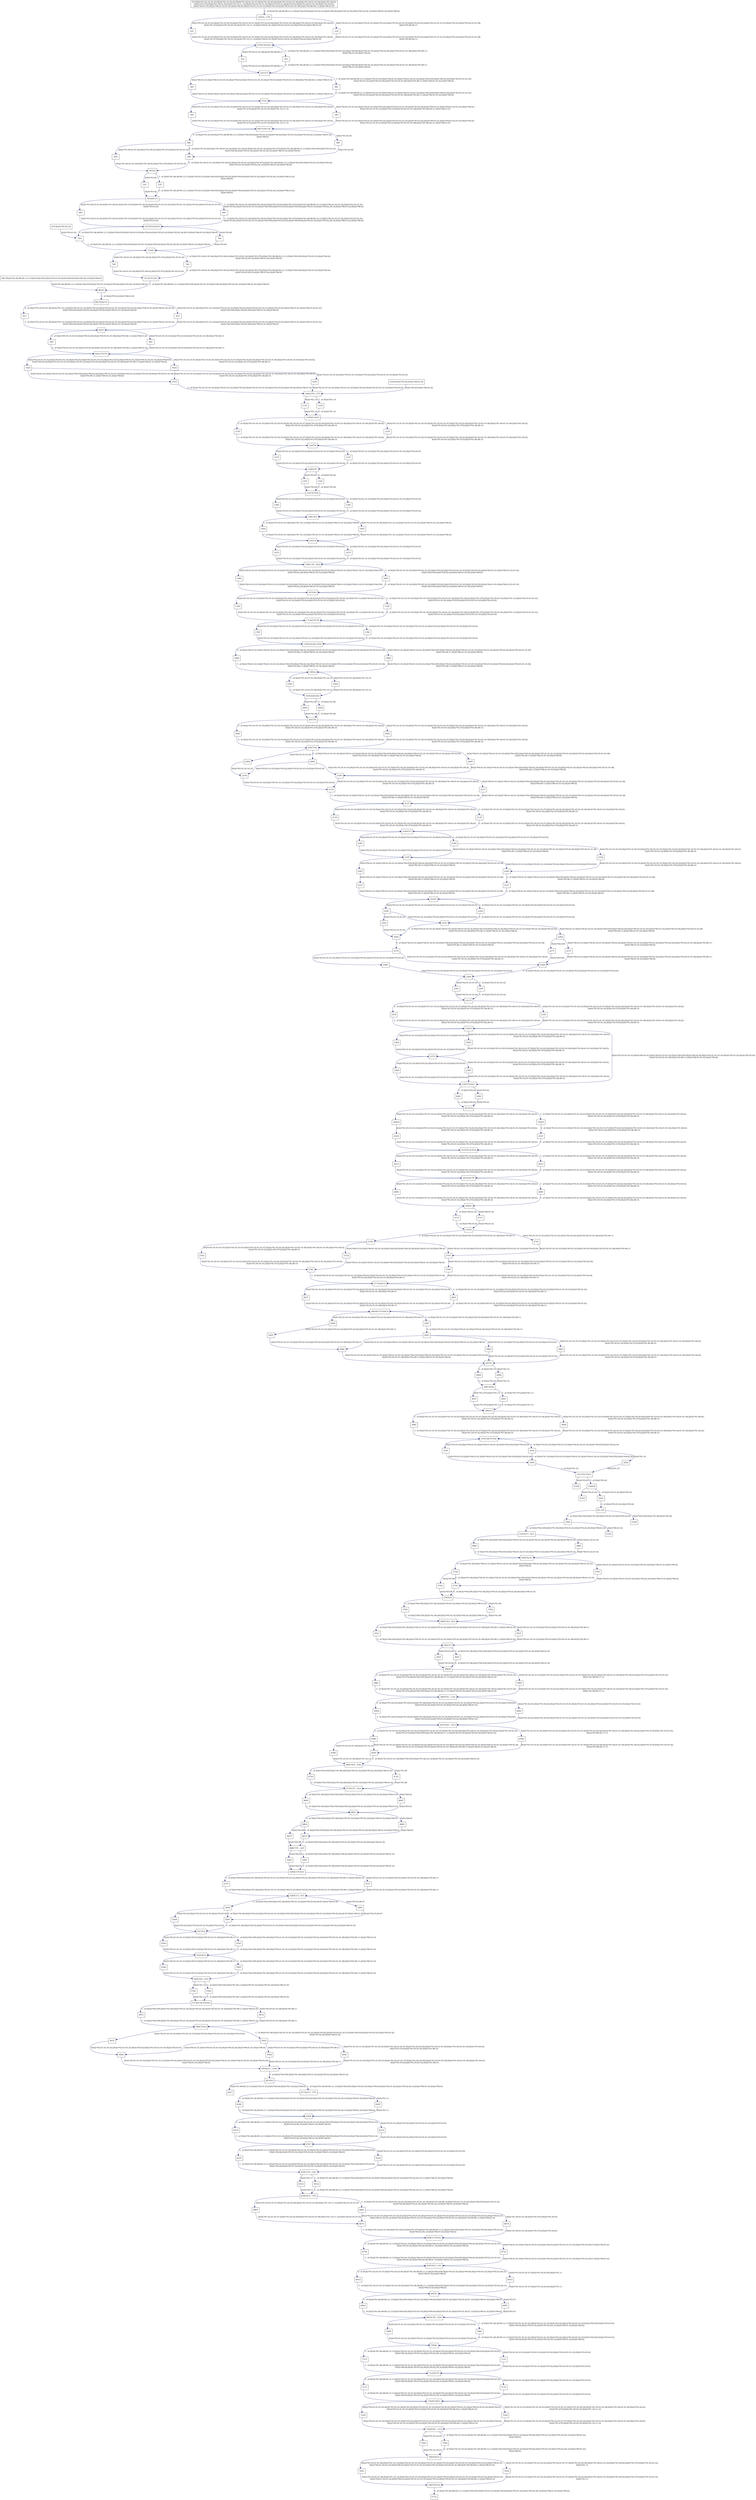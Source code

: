 digraph G {
  "211G" [shape=box, ];
  "209A" [shape=box, ];
  "380TCAG...ACA" [shape=box, ];
  "717C" [shape=box, ];
  "459G" [shape=box, ];
  "392CCT" [shape=box, ];
  "S83-DQA1*01:06,08-09,12-13;DQA1*04:03N;DQA1*03:01:03;DQA1*04:04;DQA1*05:04,10;DQA1*06:02" [
  shape=box, ];
  "B0-83" [shape=box, ];
  "766TTGTGA" [shape=box, ];
  "91C" [shape=box, ];
  "765C" [shape=box, ];
  "192G" [shape=box, ];
  "53C" [shape=box, ];
  "396AT" [shape=box, ];
  "147G" [shape=box, ];
  "440A" [shape=box, ];
  "36T" [shape=box, ];
  "375G" [shape=box, ];
  "549G" [shape=box, ];
  "262AAACAT" [shape=box, ];
  "271T" [shape=box, ];
  "550C" [shape=box, ];
  "231TT" [shape=box, ];
  "334A" [shape=box, ];
  "760GGGCC" [shape=box, ];
  "220G" [shape=box, ];
  "593T" [shape=box, ];
  "246C" [shape=box, ];
  "227A" [shape=box, ];
  "708G" [shape=box, ];
  "70A" [shape=box, ];
  "375C" [shape=box, ];
  "236G" [shape=box, ];
  "115C" [shape=box, ];
  "200G" [shape=box, ];
  "144A" [shape=box, ];
  "210A" [shape=box, ];
  "484C" [shape=box, ];
  "675G" [shape=box, ];
  "296A" [shape=box, ];
  "227T" [shape=box, ];
  "166C" [shape=box, ];
  "39T" [shape=box, ];
  "148CCAT...AGA" [shape=box, ];
  "294T" [shape=box, ];
  "369GTGAC" [shape=box, ];
  "559G" [shape=box, ];
  "555GAGA" [shape=box, ];
  "283T" [shape=box, ];
  "124TTA" [shape=box, ];
  "458C" [shape=box, ];
  "275G" [shape=box, ];
  "193GAAGGAG" [shape=box, ];
  "139G" [shape=box, ];
  "37GC" [shape=box, ];
  "276C" [shape=box, ];
  "71AAG" [shape=box, ];
  "E617" [shape=box, ];
  "709AC" [shape=box, ];
  "60T" [shape=box, ];
  "219A" [shape=box, ];
  "226C" [shape=box, ];
  "675A" [shape=box, ];
  "300TTAAA" [shape=box, ];
  "694G" [shape=box, ];
  "E329" [shape=box, ];
  "48C" [shape=box, ];
  "335GGTT...TCC" [shape=box, ];
  "22C" [shape=box, ];
  "374A" [shape=box, ];
  "250GG" [shape=box, ];
  "132T" [shape=box, ];
  "219T" [shape=box, ];
  "239TTTGACC" [shape=box, ];
  "529ACCTCACC" [shape=box, ];
  "E332" [shape=box, ];
  "39C" [shape=box, ];
  "1ATGA...CTG" [shape=box, ];
  "593C" [shape=box, ];
  "212T" [shape=box, ];
  "204T" [shape=box, ];
  "391C" [shape=box, ];
  "595AGCC...GGG" [shape=box, ];
  "224C" [shape=box, ];
  "170G" [shape=box, ];
  "205CTGG" [shape=box, ];
  "695GCAT...GGG" [shape=box, ];
  "147C" [shape=box, ];
  "272GT" [shape=box, ];
  "171AGTTCTA" [shape=box, ];
  "170C" [shape=box, ];
  "70G" [shape=box, ];
  "224A" [shape=box, ];
  "320G" [shape=box, ];
  "94T" [shape=box, ];
  "140CAGT" [shape=box, ];
  "B1-333" [shape=box, ];
  "550A" [shape=box, ];
  "225G" [shape=box, ];
  "634CCTA...CAG" [shape=box, ];
  "253TGCACTGA" [shape=box, ];
  "725G" [shape=box, ];
  "275A" [shape=box, ];
  "712GTCTT" [shape=box, ];
  "629C" [shape=box, ];
  "309C" [shape=box, ];
  "123C" [shape=box, ];
  "250AT" [shape=box, ];
  "472G" [shape=box, ];
  "133CTCTGG" [shape=box, ];
  "225A" [shape=box, ];
  "708C" [shape=box, ];
  "320A" [shape=box, ];
  "269GC" [shape=box, ];
  "551TGA" [shape=box, ];
  "537T" [shape=box, ];
  "633C" [shape=box, ];
  "283C" [shape=box, ];
  "214GCCT" [shape=box, ];
  "S70-DQA1*05:01:02" [shape=box, ];
  "594A" [shape=box, ];
  "305T" [shape=box, ];
  "139C" [shape=box, ];
  "268G" [shape=box, ];
  "204C" [shape=box, ];
  "190GA" [shape=box, ];
  "765A" [shape=box, ];
  "630A" [shape=box, ];
  "667A" [shape=box, ];
  "484T" [shape=box, ];
  "S1-DQA1*01:01:01:01-03;DQA1*01:01:02-03;DQA1*01:02:01:01-07;DQA1*01:02:02-04;DQA1*01:03:01:01-06;DQA1*01:04:01:01-04;DQA1*01:04:02;
DQA1*01:07Q;DQA1*01:05:01-02;DQA1*01:10-11,14;DQA1*02:01:01:01-02;DQA1*03:01:01;DQA1*03:02;DQA1*03:03:01:01-03;DQA1*03:03:02;
DQA1*04:01:01;DQA1*04:01:02:01-02;DQA1*04:02;DQA1*05:01:01:01-03;DQA1*05:03;DQA1*05:05:01:01-08;DQA1*05:06-09,11;DQA1*06:01:01" [
  shape=box, ];
  "549T" [shape=box, ];
  "537C" [shape=box, ];
  "213G" [shape=box, ];
  "321CTGCTACC" [shape=box, ];
  "379G" [shape=box, ];
  "179GTGGACCTGG" [shape=box, ];
  "691G" [shape=box, ];
  "305C" [shape=box, ];
  "49A" [shape=box, ];
  "36C" [shape=box, ];
  "718ATCATCC" [shape=box, ];
  "295T" [shape=box, ];
  "629T" [shape=box, ];
  "102A" [shape=box, ];
  "94C" [shape=box, ];
  "329AAT" [shape=box, ];
  "554G" [shape=box, ];
  "653G" [shape=box, ];
  "227C" [shape=box, ];
  "128GGTC" [shape=box, ];
  "209C" [shape=box, ];
  "189A" [shape=box, ];
  "666T" [shape=box, ];
  "192A" [shape=box, ];
  "218C" [shape=box, ];
  "485C" [shape=box, ];
  "23TGCTGGGG" [shape=box, ];
  "200A" [shape=box, ];
  "53T" [shape=box, ];
  "49G" [shape=box, ];
  "617AGCC...TTC" [shape=box, ];
  "296G" [shape=box, ];
  "268C" [shape=box, ];
  "441TGGC...GCA" [shape=box, ];
  "398C" [shape=box, ];
  "594C" [shape=box, ];
  "252G" [shape=box, ];
  "213T" [shape=box, ];
  "759G" [shape=box, ];
  "48T" [shape=box, ];
  "238A" [shape=box, ];
  "653A" [shape=box, ];
  "332G" [shape=box, ];
  "294G" [shape=box, ];
  "103T" [shape=box, ];
  "726AGGC...CCA" [shape=box, ];
  "252T" [shape=box, ];
  "398T" [shape=box, ];
  "178T" [shape=box, ];
  "459T" [shape=box, ];
  "74G" [shape=box, ];
  "559T" [shape=box, ];
  "E334" [shape=box, ];
  "284AACTTGAACA" [shape=box, ];
  "50TGA" [shape=box, ];
  "633A" [shape=box, ];
  "261G" [shape=box, ];
  "132C" [shape=box, ];
  "275C" [shape=box, ];
  "236A" [shape=box, ];
  "538TCCT...TCT" [shape=box, ];
  "228A" [shape=box, ];
  "238T" [shape=box, ];
  "594G" [shape=box, ];
  "654GACT...CTG" [shape=box, ];
  "299A" [shape=box, ];
  "631G" [shape=box, ];
  "631A" [shape=box, ];
  "759A" [shape=box, ];
  "676TTGT...CTC" [shape=box, ];
  "440C" [shape=box, ];
  "91T" [shape=box, ];
  "296C" [shape=box, ];
  "399TGTC...CAC" [shape=box, ];
  "368C" [shape=box, ];
  "487G" [shape=box, ];
  "691A" [shape=box, ];
  "201CTG" [shape=box, ];
  "271C" [shape=box, ];
  "209T" [shape=box, ];
  "528C" [shape=box, ];
  "226A" [shape=box, ];
  "391T" [shape=box, ];
  "221T" [shape=box, ];
  "473TGTT...AGA" [shape=box, ];
  "319T" [shape=box, ];
  "374G" [shape=box, ];
  "368T" [shape=box, ];
  "261C" [shape=box, ];
  "276T" [shape=box, ];
  "221C" [shape=box, ];
  "632C" [shape=box, ];
  "22A" [shape=box, ];
  "74A" [shape=box, ];
  "178C" [shape=box, ];
  "486A" [shape=box, ];
  "210G" [shape=box, ];
  "60C" [shape=box, ];
  "40CTGACCAC" [shape=box, ];
  "E772" [shape=box, ];
  "218G" [shape=box, ];
  "54GAGCCC" [shape=box, ];
  "144T" [shape=box, ];
  "297TG" [shape=box, ];
  "61TGTGGAGGT" [shape=box, ];
  "487T" [shape=box, ];
  "587C" [shape=box, ];
  "554T" [shape=box, ];
  "31A" [shape=box, ];
  "460CAGT...AAG" [shape=box, ];
  "102G" [shape=box, ];
  "395T" [shape=box, ];
  "233A" [shape=box, ];
  "458G" [shape=box, ];
  "230C" [shape=box, ];
  "233G" [shape=box, ];
  "560TTAT...GTG" [shape=box, ];
  "247GCA" [shape=box, ];
  "166T" [shape=box, ];
  "488CTTC...AGT" [shape=box, ];
  "B2-616" [shape=box, ];
  "211T" [shape=box, ];
  "277AAAACA" [shape=box, ];
  "717G" [shape=box, ];
  "246G" [shape=box, ];
  "295C" [shape=box, ];
  "222TC" [shape=box, ];
  "127T" [shape=box, ];
  "577AGCACTGGGG" [shape=box, ];
  "230T" [shape=box, ];
  "376TGG" [shape=box, ];
  "115G" [shape=box, ];
  "588CTGGA" [shape=box, ];
  "299G" [shape=box, ];
  "229A" [shape=box, ];
  "319C" [shape=box, ];
  "711T" [shape=box, ];
  "127C" [shape=box, ];
  "395C" [shape=box, ];
  "692TG" [shape=box, ];
  "274G" [shape=box, ];
  "123T" [shape=box, ];
  "103C" [shape=box, ];
  "587A" [shape=box, ];
  "167GAG" [shape=box, ];
  "84CTGACCA" [shape=box, ];
  "306GCT" [shape=box, ];
  "472C" [shape=box, ];
  "104GGTG...CTT" [shape=box, ];
  "234GA" [shape=box, ];
  "576C" [shape=box, ];
  "75CATTGTGG" [shape=box, ];
  "725A" [shape=box, ];
  "666C" [shape=box, ];
  "145CA" [shape=box, ];
  "711C" [shape=box, ];
  "S104-DQA1*05:02;DQA1*06:01:02" [shape=box, ];
  "694T" [shape=box, ];
  "95GCCTCTT" [shape=box, ];
  "528T" [shape=box, ];
  "116TACCAGT" [shape=box, ];
  "379A" [shape=box, ];
  "274C" [shape=box, ];
  "32CCCT" [shape=box, ];
  "668CCCTGGG" [shape=box, ];
  "309A" [shape=box, ];
  "576G" [shape=box, ];
  "486C" [shape=box, ];
  "220T" [shape=box, ];
  "92GT" [shape=box, ];
  "237G" [shape=box, ];
  "189G" [shape=box, ];
  "667G" [shape=box, ];
  "E335" [shape=box, ];
  "310CAACTCTAC" [shape=box, ];
  "228G" [shape=box, ];
  "31G" [shape=box, ];
  
  
  edge [color="#001267", ];
  "211G" -> "212T" [label="C. of DQA1*04:01:01;DQA1*04:01:02:01-02;DQA1*04:03N;DQA1*04:02,04;DQA1*05:01:01:01-03;DQA1*05:01:02;DQA1*05:02-04;DQA1*05:05:01:01-08;
DQA1*05:06-11;DQA1*06:01:01-02;DQA1*06:02",
                    ];
  "209A" -> "210A" [label="DQA1*02:01:01:01-02", ];
  "380TCAG...ACA" -> "391C" [label="C. of DQA1*04:03N;DQA1*01:06;DQA1*05:01:01:01-03;DQA1*05:01:02;DQA1*05:02-04;DQA1*05:05:01:01-08;DQA1*05:06-11;DQA1*06:01:02",
                             ];
  "380TCAG...ACA" -> "391T" [label="DQA1*05:01:01:01-03;DQA1*05:03;DQA1*05:05:01:01-08;DQA1*05:06-11",
                             ];
  "717C" -> "718ATCATCC" [label="C. of DQA1*01:06,08-09,12-13;DQA1*02:01:01:01-02;DQA1*03:01:01,03;DQA1*03:02;DQA1*03:03:01:01-03;DQA1*04:03N;DQA1*03:03:02;
DQA1*04:04;DQA1*05:01:02;DQA1*05:02,04,10;DQA1*06:01:02;DQA1*06:02",
                          ];
  "459G" -> "460CAGT...AAG" [label="DQA1*01:03:01:01-06;DQA1*01:10,14", ];
  "392CCT" -> "395C" [label="C. of DQA1*01:06;DQA1*04:03N;DQA1*03:03:02;DQA1*05:01:02;DQA1*05:02,04;DQA1*06:01:02",
                      ];
  "392CCT" -> "395T" [label="DQA1*03:03:02", ];
  "S83-DQA1*01:06,08-09,12-13;DQA1*04:03N;DQA1*03:01:03;DQA1*04:04;DQA1*05:04,10;DQA1*06:02" -> "B0-83" [
  label="DQA1*01:06,08-09,12-13;DQA1*04:03N;DQA1*03:01:03;DQA1*04:04;DQA1*05:04,10;DQA1*06:02",
  ];
  "B0-83" -> "84CTGACCA" [label="C. of DQA1*05:02;DQA1*06:01:02", ];
  "766TTGTGA" -> "E772" [label="C. of DQA1*01:06,08-09,12-13;DQA1*04:03N;DQA1*03:01:03;DQA1*04:04;DQA1*05:01:02;DQA1*05:02,04,10;DQA1*06:01:02;DQA1*06:02",
                         ];
  "91C" -> "92GT" [label="C. of DQA1*01:03:01:01-06;DQA1*01:10,14;DQA1*03:01:01,03;DQA1*03:02;DQA1*03:03:01:01-03;DQA1*03:03:02;DQA1*04:01:01;DQA1*04:01:02:01-02;
DQA1*04:03N;DQA1*04:02,04;DQA1*05:02;DQA1*06:01:01-02;DQA1*06:02",
                   ];
  "765C" -> "766TTGTGA" [label="DQA1*01:03:01:01-06;DQA1*01:10,14;DQA1*02:01:01:01-02;DQA1*03:01:01;DQA1*03:02;DQA1*03:03:01:01-03;DQA1*03:03:02;DQA1*04:01:01;
DQA1*04:01:02:01-02;DQA1*04:02;DQA1*05:01:01:01-03;DQA1*05:03;DQA1*05:05:01:01-08;DQA1*05:06-09,11;DQA1*06:01:01",
                         ];
  "192G" -> "193GAAGGAG" [label="C. of DQA1*01:03:01:01-06;DQA1*01:10,14", ];
  "53C" -> "54GAGCCC" [label="DQA1*03:02", ];
  "396AT" -> "398C" [label="C. of DQA1*01:01:01:01-03;DQA1*01:01:02-03;DQA1*01:02:01:01-07;DQA1*01:02:03;DQA1*01:04:01:01-04;DQA1*01:04:02;DQA1*01:05:01-02;
DQA1*01:07Q;DQA1*04:03N;DQA1*01:06,08-09,11-13;DQA1*05:01:02;DQA1*05:02,04;DQA1*06:01:02",
                     ];
  "396AT" -> "398T" [label="DQA1*01:01:01:01-03;DQA1*01:01:02-03;DQA1*01:02:01:01-07;DQA1*01:02:03;DQA1*01:04:01:01-04;DQA1*01:04:02;DQA1*01:07Q;DQA1*01:05:01-02;
DQA1*01:08-09,11-13",
                     ];
  "147G" -> "148CCAT...AGA" [label="DQA1*03:01:01,03;DQA1*03:02;DQA1*03:03:01:01-03;DQA1*03:03:02",
                             ];
  "440A" -> "441TGGC...GCA" [label="C. of DQA1*01:02:03;DQA1*01:04:02;DQA1*01:06;DQA1*02:01:01:01-02;DQA1*03:01:01,03;DQA1*03:02;DQA1*03:03:01:01-03;DQA1*04:03N;
DQA1*03:03:02;DQA1*05:01:02;DQA1*05:02,04;DQA1*06:01:02",
                             ];
  "36T" -> "37GC" [label="DQA1*04:01:01;DQA1*04:01:02:01-02;DQA1*04:02;DQA1*05:01:01:01-03;DQA1*05:03;DQA1*05:05:01:01-08;DQA1*05:06-09,11;DQA1*06:01:01",
                   ];
  "375G" -> "376TGG" [label="DQA1*05:06", ];
  "549G" -> "550A" [label="DQA1*03:02;DQA1*03:03:01:01-03;DQA1*03:03:02", ];
  "549G" -> "550C" [label="C. of DQA1*01:06;DQA1*03:02;DQA1*03:03:01:01-03;DQA1*04:03N;DQA1*03:03:02;DQA1*05:01:02;DQA1*05:02-04,06-07;DQA1*06:01:02",
                    ];
  "262AAACAT" -> "268C" [label="C. of DQA1*01:01:01:01-03;DQA1*01:01:02-03;DQA1*01:02:01:01-07;DQA1*01:02:02-04;DQA1*01:03:01:01-06;DQA1*01:04:01:01-04;DQA1*01:04:02;
DQA1*01:05:01-02;DQA1*01:07Q;DQA1*01:06,08-14",
                         ];
  "262AAACAT" -> "268G" [label="DQA1*01:01:01:01-03;DQA1*01:01:02-03;DQA1*01:02:01:01-07;DQA1*01:02:02-04;DQA1*01:03:01:01-06;DQA1*01:04:01:01-04;DQA1*01:04:02;
DQA1*01:05:01-02;DQA1*01:07Q;DQA1*01:06,08-14",
                         ];
  "271T" -> "272GT" [label="C. of DQA1*06:01:02", ];
  "550C" -> "551TGA" [label="C. of DQA1*01:06;DQA1*03:02;DQA1*03:03:01:01-03;DQA1*04:03N;DQA1*03:03:02;DQA1*05:01:02;DQA1*05:02,04;DQA1*06:01:02",
                      ];
  "231TT" -> "233A" [label="C. of DQA1*01:01:01:01-03;DQA1*01:01:02-03;DQA1*01:02:01:01-07;DQA1*01:02:02-04;DQA1*01:03:01:01-06;DQA1*01:04:01:01-04;DQA1*01:04:02;
DQA1*01:05:01-02;DQA1*01:07Q;DQA1*01:06,08-14",
                     ];
  "231TT" -> "233G" [label="DQA1*01:01:01:01-03;DQA1*01:01:02-03;DQA1*01:02:01:01-07;DQA1*01:02:02-04;DQA1*01:03:01:01-06;DQA1*01:04:01:01-04;DQA1*01:04:02;
DQA1*01:05:01-02;DQA1*01:07Q;DQA1*01:06,08-14",
                     ];
  "334A" -> "E335" [label="DQA1*06:01:02", ];
  "334A" -> "335GGTT...TCC" [label="C. of DQA1*04:03N;DQA1*01:06;DQA1*05:01:02;DQA1*05:02,04;DQA1*06:01:02",
                             ];
  "760GGGCC" -> "765A" [label="DQA1*01:01:01:01-03;DQA1*01:01:02-03;DQA1*01:02:01:01-07;DQA1*01:02:02-04;DQA1*01:04:01:01-04;DQA1*01:04:02;DQA1*01:07Q;DQA1*01:05:01-02;
DQA1*01:11",
                        ];
  "760GGGCC" -> "765C" [label="DQA1*01:03:01:01-06;DQA1*01:10,14;DQA1*02:01:01:01-02;DQA1*03:01:01;DQA1*03:02;DQA1*03:03:01:01-03;DQA1*03:03:02;DQA1*04:01:01;
DQA1*04:01:02:01-02;DQA1*04:02;DQA1*05:01:01:01-03;DQA1*05:03;DQA1*05:05:01:01-08;DQA1*05:06-09,11;DQA1*06:01:01",
                        ];
  "220G" -> "221T" [label="C. of DQA1*04:01:01;DQA1*04:01:02:01-02;DQA1*04:03N;DQA1*04:02,04;DQA1*05:01:01:01-03;DQA1*05:01:02;DQA1*05:02-04;DQA1*05:05:01:01-08;
DQA1*05:06-11;DQA1*06:01:01-02;DQA1*06:02",
                    ];
  "593T" -> "594G" [label="DQA1*02:01:01:01-02;DQA1*03:01:01,03;DQA1*03:02;DQA1*03:03:01:01-03;DQA1*03:03:02",
                    ];
  "246C" -> "247GCA" [label="C. of DQA1*05:02", ];
  "227A" -> "228A" [label="DQA1*01:01:01:01-03;DQA1*01:01:02-03;DQA1*01:02:01:01-07;DQA1*01:02:02-04;DQA1*01:03:01:01-06;DQA1*01:04:01:01-04;DQA1*01:04:02;
DQA1*01:05:01-02;DQA1*01:07Q;DQA1*01:06,08-14",
                    ];
  "227A" -> "228G" [label="DQA1*02:01:01:01-02;DQA1*03:01:01,03;DQA1*03:02;DQA1*03:03:01:01-03;DQA1*03:03:02",
                    ];
  "708G" -> "709AC" [label="DQA1*02:01:01:01-02;DQA1*03:01:01;DQA1*03:02;DQA1*03:03:01:01-03;DQA1*03:03:02",
                     ];
  "70A" -> "71AAG" [label="DQA1*05:09", ];
  "375C" -> "376TGG" [label="C. of DQA1*04:03N;DQA1*01:06;DQA1*05:01:02;DQA1*05:02,04,06;DQA1*06:01:02",
                      ];
  "236G" -> "237G" [label="DQA1*01:01:01:01-03;DQA1*01:01:02-03;DQA1*01:02:01:01-07;DQA1*01:02:02-04;DQA1*01:03:01:01-06;DQA1*01:04:01:01-04;DQA1*01:04:02;
DQA1*01:05:01-02;DQA1*01:07Q;DQA1*01:06,08-14",
                    ];
  "115C" -> "116TACCAGT" [label="DQA1*01:14", ];
  "200G" -> "201CTG" [label="DQA1*01:06", ];
  "144A" -> "145CA" [label="C. of DQA1*01:03:01:01-06;DQA1*01:10,14;DQA1*02:01:01:01-02;DQA1*06:01:01-02;DQA1*06:02",
                     ];
  "210A" -> "211G" [label="DQA1*02:01:01:01-02;DQA1*03:01:01,03;DQA1*03:02;DQA1*03:03:01:01-03;DQA1*03:03:02",
                    ];
  "484C" -> "485C" [label="C. of DQA1*01:06;DQA1*04:03N;DQA1*04:02;DQA1*05:01:02;DQA1*05:02,04;DQA1*06:01:02",
                    ];
  "675G" -> "676TTGT...CTC" [label="C. of DQA1*01:06,08-09,12-13;DQA1*03:01:03;DQA1*04:01:01;DQA1*04:01:02:01-02;DQA1*04:03N;DQA1*04:02,04;DQA1*05:01:01:01-03;
DQA1*05:01:02;DQA1*05:02-04,06-07,10;DQA1*06:01:01-02;DQA1*06:02",
                             ];
  "296A" -> "297TG" [label="DQA1*01:01:01:01-03;DQA1*01:01:02-03;DQA1*01:02:01:01-07;DQA1*01:02:02-04;DQA1*01:03:01:01-06;DQA1*01:04:01:01-04;DQA1*01:04:02;
DQA1*01:05:01-02;DQA1*01:07Q;DQA1*01:06,08-14",
                     ];
  "227T" -> "228A" [label="DQA1*04:03N", ];
  "166C" -> "167GAG" [label="DQA1*02:01:01:01-02;DQA1*03:01:01,03;DQA1*03:02;DQA1*03:03:01:01-03;DQA1*03:03:02;DQA1*04:01:01;DQA1*04:01:02:01-02;DQA1*04:03N;
DQA1*04:02,04;DQA1*06:01:01-02;DQA1*06:02",
                      ];
  "39T" -> "40CTGACCAC" [label="DQA1*01:01:01:01-03;DQA1*01:01:02-03;DQA1*01:02:01:01-07;DQA1*01:02:02-04;DQA1*01:03:01:01-06;DQA1*01:04:01:01-04;DQA1*01:04:02;
DQA1*01:07Q;DQA1*01:05:01-02;DQA1*01:10-11,14",
                         ];
  "148CCAT...AGA" -> "166C" [label="DQA1*02:01:01:01-02;DQA1*03:01:01,03;DQA1*03:02;DQA1*03:03:01:01-03;DQA1*03:03:02;DQA1*04:01:01;DQA1*04:01:02:01-02;DQA1*04:03N;
DQA1*04:02,04;DQA1*06:01:01-02;DQA1*06:02",
                             ];
  "148CCAT...AGA" -> "166T" [label="C. of DQA1*02:01:01:01-02;DQA1*03:01:01,03;DQA1*03:02;DQA1*03:03:01:01-03;DQA1*03:03:02;DQA1*04:01:01;DQA1*04:01:02:01-02;
DQA1*04:03N;DQA1*04:02,04;DQA1*06:01:01-02;DQA1*06:02",
                             ];
  "294T" -> "295C" [label="C. of DQA1*05:01:01:01-03;DQA1*05:01:02;DQA1*05:02-04;DQA1*05:05:01:01-08;DQA1*05:06-11",
                    ];
  "369GTGAC" -> "374A" [label="C. of DQA1*01:06;DQA1*04:01:01;DQA1*04:01:02:01-02;DQA1*04:03N;DQA1*04:02,04;DQA1*05:01:02;DQA1*05:02,04;DQA1*06:01:01-02;
DQA1*06:02",
                        ];
  "369GTGAC" -> "374G" [label="DQA1*04:01:01;DQA1*04:01:02:01-02;DQA1*04:02,04;DQA1*06:01:01;DQA1*06:02",
                        ];
  "559G" -> "560TTAT...GTG" [label="DQA1*05:01:01:01-03;DQA1*05:03;DQA1*05:05:01:01-08;DQA1*05:06-11",
                             ];
  "555GAGA" -> "559G" [label="DQA1*05:01:01:01-03;DQA1*05:03;DQA1*05:05:01:01-08;DQA1*05:06-11",
                       ];
  "555GAGA" -> "559T" [label="C. of DQA1*04:03N;DQA1*01:06;DQA1*05:01:01:01-03;DQA1*05:01:02;DQA1*05:02-04;DQA1*05:05:01:01-08;DQA1*05:06-11;DQA1*06:01:02",
                       ];
  "283T" -> "284AACTTGAACA" [label="DQA1*02:01:01:01-02;DQA1*03:01:01,03;DQA1*03:02;DQA1*03:03:01:01-03;DQA1*03:03:02;DQA1*05:01:01:01-03;DQA1*05:01:02;DQA1*05:02-04;
DQA1*05:05:01:01-08;DQA1*05:06-11",
                             ];
  "124TTA" -> "127C" [label="C. of DQA1*03:01:01,03;DQA1*03:02;DQA1*03:03:01:01-03;DQA1*03:03:02",
                      ];
  "124TTA" -> "127T" [label="DQA1*03:01:01,03;DQA1*03:02;DQA1*03:03:01:01-03;DQA1*03:03:02",
                      ];
  "458C" -> "459G" [label="DQA1*01:03:01:01-06;DQA1*01:10,14", ];
  "458C" -> "459T" [label="DQA1*02:01:01:01-02;DQA1*03:01:01,03;DQA1*03:02;DQA1*03:03:01:01-03;DQA1*03:03:02;DQA1*04:01:01;DQA1*04:01:02:01-02;DQA1*04:02,04;
DQA1*05:01:01:01-03;DQA1*05:03;DQA1*05:05:01:01-08;DQA1*05:06-11;DQA1*06:01:01;DQA1*06:02",
                    ];
  "275G" -> "276C" [label="DQA1*01:01:01:01-03;DQA1*01:01:02-03;DQA1*01:02:01:01-07;DQA1*01:02:02-04;DQA1*01:03:01:01-06;DQA1*01:04:01:01-04;DQA1*01:04:02;
DQA1*01:05:01-02;DQA1*01:07Q;DQA1*01:06,08-14",
                    ];
  "193GAAGGAG" -> "200A" [label="C. of DQA1*01:06", ];
  "193GAAGGAG" -> "200G" [label="DQA1*01:06", ];
  "139G" -> "140CAGT" [label="DQA1*03:01:01,03;DQA1*03:02;DQA1*03:03:01:01-03;DQA1*03:03:02",
                       ];
  "37GC" -> "39C" [label="DQA1*02:01:01:01-02;DQA1*03:01:01;DQA1*03:02;DQA1*03:03:01:01-03;DQA1*03:03:02;DQA1*04:01:01;DQA1*04:01:02:01-02;DQA1*04:02;
DQA1*05:01:01:01-03;DQA1*05:03;DQA1*05:05:01:01-08;DQA1*05:06-09,11;DQA1*06:01:01",
                   ];
  "37GC" -> "39T" [label="DQA1*01:01:01:01-03;DQA1*01:01:02-03;DQA1*01:02:01:01-07;DQA1*01:02:02-04;DQA1*01:03:01:01-06;DQA1*01:04:01:01-04;DQA1*01:04:02;
DQA1*01:07Q;DQA1*01:05:01-02;DQA1*01:10-11,14",
                   ];
  "276C" -> "277AAAACA" [label="C. of DQA1*02:01:01:01-02;DQA1*03:01:01,03;DQA1*03:02;DQA1*03:03:01:01-03;DQA1*03:03:02;DQA1*05:01:01:01-03;DQA1*05:01:02;
DQA1*05:02-04;DQA1*05:05:01:01-08;DQA1*05:06-11",
                         ];
  "71AAG" -> "74A" [label="C. of DQA1*01:04:01:01-04;DQA1*01:04:02;DQA1*01:05:01-02;DQA1*01:07Q;DQA1*01:06,08-09,12-13;DQA1*04:03N;DQA1*03:01:03;DQA1*04:04;
DQA1*05:02,04,10;DQA1*06:01:02;DQA1*06:02",
                    ];
  "71AAG" -> "74G" [label="DQA1*01:04:01:01-04;DQA1*01:04:02;DQA1*01:07Q;DQA1*01:05:01-02",
                    ];
  "709AC" -> "711C" [label="DQA1*02:01:01:01-02;DQA1*03:01:01;DQA1*03:02;DQA1*03:03:01:01-03;DQA1*03:03:02",
                     ];
  "709AC" -> "711T" [label="C. of DQA1*01:06,08-09,12-13;DQA1*02:01:01:01-02;DQA1*03:01:01,03;DQA1*03:02;DQA1*03:03:01:01-03;DQA1*04:03N;DQA1*03:03:02;
DQA1*04:04;DQA1*05:01:02;DQA1*05:02,04,10;DQA1*06:01:02;DQA1*06:02",
                     ];
  "60T" -> "61TGTGGAGGT" [label="DQA1*01:04:01:01-04;DQA1*01:04:02;DQA1*01:07Q;DQA1*01:05:02;DQA1*02:01:01:01-02;DQA1*03:01:01;DQA1*03:02;DQA1*03:03:01:01-03;
DQA1*03:03:02",
                          ];
  "219A" -> "220G" [label="DQA1*01:01:01:01-03;DQA1*01:01:02-03;DQA1*01:02:01:01-07;DQA1*01:02:02-04;DQA1*01:03:01:01-06;DQA1*01:04:01:01-04;DQA1*01:04:02;
DQA1*01:05:01-02;DQA1*01:07Q;DQA1*01:06,08-14",
                    ];
  "226C" -> "227A" [label="C. of DQA1*04:01:01;DQA1*04:01:02:01-02;DQA1*04:03N;DQA1*04:02,04;DQA1*05:01:01:01-03;DQA1*05:01:02;DQA1*05:02-04;DQA1*05:05:01:01-08;
DQA1*05:06-11;DQA1*06:01:01-02;DQA1*06:02",
                    ];
  "675A" -> "676TTGT...CTC" [label="DQA1*04:01:01;DQA1*04:01:02:01-02;DQA1*04:02;DQA1*05:01:01:01-03;DQA1*05:03,06-07;DQA1*06:01:01",
                             ];
  "300TTAAA" -> "305C" [label="C. of DQA1*01:07Q;DQA1*01:13", ];
  "300TTAAA" -> "305T" [label="DQA1*01:07Q;DQA1*01:13", ];
  "694G" -> "695GCAT...GGG" [label="C. of DQA1*01:06,08-09,12-13;DQA1*04:03N;DQA1*03:01:03;DQA1*04:04;DQA1*05:01:02;DQA1*05:02,04,07,10;DQA1*06:01:02;DQA1*06:02",
                             ];
  "48C" -> "49A" [label="DQA1*01:04:01:01-04;DQA1*01:04:02;DQA1*01:07Q;DQA1*01:05:01-02",
                  ];
  "48C" -> "49G" [label="C. of DQA1*01:02:04;DQA1*01:04:01:01-04;DQA1*01:04:02;DQA1*01:05:01-02;DQA1*01:07Q;DQA1*01:06,08-09,12-13;DQA1*04:03N;DQA1*03:01:03;
DQA1*04:04;DQA1*05:01:02;DQA1*05:02,04,10;DQA1*06:01:02;DQA1*06:02",
                  ];
  "335GGTT...TCC" -> "368C" [label="C. of DQA1*01:06;DQA1*04:03N;DQA1*04:01:02:01-02;DQA1*05:01:02;DQA1*05:02,04;DQA1*06:01:02",
                             ];
  "335GGTT...TCC" -> "368T" [label="DQA1*04:01:02:01-02", ];
  "22C" -> "23TGCTGGGG" [label="DQA1*01:01:01:01-03;DQA1*01:01:02-03;DQA1*01:02:01:01-07;DQA1*01:02:02-04;DQA1*01:03:01:01-06;DQA1*01:04:01:01-04;DQA1*01:04:02;
DQA1*01:07Q;DQA1*01:05:01-02;DQA1*01:10-11,14;DQA1*04:01:01;DQA1*04:01:02:01-02;DQA1*04:02;DQA1*06:01:01",
                         ];
  "374A" -> "375C" [label="C. of DQA1*01:06;DQA1*04:01:01;DQA1*04:01:02:01-02;DQA1*04:03N;DQA1*04:02,04;DQA1*05:01:02;DQA1*05:02,04,06;DQA1*06:01:01-02;
DQA1*06:02",
                    ];
  "374A" -> "375G" [label="DQA1*05:06", ];
  "250GG" -> "252G" [label="DQA1*01:01:01:01-03;DQA1*01:01:02-03;DQA1*01:02:01:01-07;DQA1*01:02:02-04;DQA1*01:03:01:01-06;DQA1*01:04:01:01-04;DQA1*01:04:02;
DQA1*01:05:01-02;DQA1*01:07Q;DQA1*01:06,08-14",
                     ];
  "132T" -> "133CTCTGG" [label="DQA1*05:04", ];
  "219T" -> "220G" [label="DQA1*02:01:01:01-02;DQA1*03:01:01,03;DQA1*03:02;DQA1*03:03:01:01-03;DQA1*03:03:02",
                    ];
  "219T" -> "220T" [label="DQA1*04:01:01;DQA1*04:01:02:01-02;DQA1*04:03N;DQA1*04:02,04;DQA1*05:01:01:01-03;DQA1*05:01:02;DQA1*05:02-04;DQA1*05:05:01:01-08;
DQA1*05:06-11;DQA1*06:01:01-02;DQA1*06:02",
                    ];
  "239TTTGACC" -> "246C" [label="C. of DQA1*05:02", ];
  "239TTTGACC" -> "246G" [label="DQA1*05:02", ];
  "529ACCTCACC" -> "537C" [label="DQA1*05:01:01:01-03;DQA1*05:03;DQA1*05:05:01:01-08;DQA1*05:06-11",
                           ];
  "529ACCTCACC" -> "537T" [label="C. of DQA1*04:03N;DQA1*01:06;DQA1*05:01:01:01-03;DQA1*05:01:02;DQA1*05:02-04;DQA1*05:05:01:01-08;DQA1*05:06-11;DQA1*06:01:02",
                           ];
  "39C" -> "40CTGACCAC" [label="DQA1*02:01:01:01-02;DQA1*03:01:01;DQA1*03:02;DQA1*03:03:01:01-03;DQA1*03:03:02;DQA1*04:01:01;DQA1*04:01:02:01-02;DQA1*04:02;
DQA1*05:01:01:01-03;DQA1*05:03;DQA1*05:05:01:01-08;DQA1*05:06-09,11;DQA1*06:01:01",
                         ];
  "1ATGA...CTG" -> "22A" [label="DQA1*02:01:01:01-02;DQA1*03:01:01;DQA1*03:02;DQA1*03:03:01:01-03;DQA1*03:03:02;DQA1*05:01:01:01-03;DQA1*05:03;DQA1*05:05:01:01-08;
DQA1*05:06-09,11",
                          ];
  "1ATGA...CTG" -> "22C" [label="DQA1*01:01:01:01-03;DQA1*01:01:02-03;DQA1*01:02:01:01-07;DQA1*01:02:02-04;DQA1*01:03:01:01-06;DQA1*01:04:01:01-04;DQA1*01:04:02;
DQA1*01:07Q;DQA1*01:05:01-02;DQA1*01:10-11,14;DQA1*04:01:01;DQA1*04:01:02:01-02;DQA1*04:02;DQA1*06:01:01",
                          ];
  "593C" -> "594A" [label="DQA1*05:01:01:01-03;DQA1*05:03;DQA1*05:05:01:01-08;DQA1*05:06-11",
                    ];
  "593C" -> "594C" [label="DQA1*01:01:01:01-03;DQA1*01:01:02-03;DQA1*01:02:01:01-07;DQA1*01:02:02-04;DQA1*01:03:01:01-06;DQA1*01:04:01:01-04;DQA1*01:04:02;
DQA1*01:07Q;DQA1*01:05:01-02;DQA1*01:08-14",
                    ];
  "593C" -> "594G" [label="DQA1*04:01:01;DQA1*04:01:02:01-02;DQA1*04:02,04;DQA1*06:01:01;DQA1*06:02",
                    ];
  "212T" -> "213G" [label="DQA1*01:01:01:01-03;DQA1*01:01:02-03;DQA1*01:02:01:01-07;DQA1*01:02:02-04;DQA1*01:03:01:01-06;DQA1*01:04:01:01-04;DQA1*01:04:02;
DQA1*01:05:01-02;DQA1*01:07Q;DQA1*01:06,08-14",
                    ];
  "212T" -> "213T" [label="C. of DQA1*01:01:01:01-03;DQA1*01:01:02-03;DQA1*01:02:01:01-07;DQA1*01:02:02-04;DQA1*01:03:01:01-06;DQA1*01:04:01:01-04;DQA1*01:04:02;
DQA1*01:05:01-02;DQA1*01:07Q;DQA1*01:06,08-14",
                    ];
  "204T" -> "205CTGG" [label="C. of DQA1*01:01:01:01-03;DQA1*01:01:02-03;DQA1*01:02:01:01-07;DQA1*01:02:02-04;DQA1*01:03:01:01-06;DQA1*01:04:01:01-04;DQA1*01:04:02;
DQA1*01:05:01-02;DQA1*01:07Q;DQA1*01:06,08-14",
                       ];
  "391C" -> "392CCT" [label="C. of DQA1*04:03N;DQA1*01:06;DQA1*05:01:01:01-03;DQA1*05:01:02;DQA1*05:02-04;DQA1*05:05:01:01-08;DQA1*05:06-11;DQA1*06:01:02",
                      ];
  "595AGCC...GGG" -> "B2-616" [label="C. of DQA1*04:03N;DQA1*01:06;DQA1*05:01:02;DQA1*05:02,04;DQA1*06:01:02",
                               ];
  "224C" -> "225A" [label="DQA1*02:01:01:01-02", ];
  "224C" -> "225G" [label="DQA1*03:01:01,03;DQA1*03:02;DQA1*03:03:01:01-03;DQA1*03:03:02",
                    ];
  "170G" -> "171AGTTCTA" [label="DQA1*01:01:01:01-03;DQA1*01:01:02-03;DQA1*01:04:01:01-04;DQA1*01:04:02;DQA1*01:07Q;DQA1*01:05:01-02;DQA1*01:12;DQA1*02:01:01:01-02;
DQA1*03:01:01,03;DQA1*03:02;DQA1*03:03:01:01-03;DQA1*03:03:02",
                          ];
  "205CTGG" -> "209A" [label="DQA1*02:01:01:01-02", ];
  "205CTGG" -> "209C" [label="C. of DQA1*02:01:01:01-02;DQA1*04:01:01;DQA1*04:01:02:01-02;DQA1*04:03N;DQA1*04:02,04;DQA1*05:01:01:01-03;DQA1*05:01:02;DQA1*05:02-04;
DQA1*05:05:01:01-08;DQA1*05:06-11;DQA1*06:01:01-02;DQA1*06:02",
                       ];
  "205CTGG" -> "209T" [label="DQA1*04:01:01;DQA1*04:01:02:01-02;DQA1*04:03N;DQA1*04:02,04;DQA1*05:01:01:01-03;DQA1*05:01:02;DQA1*05:02-04;DQA1*05:05:01:01-08;
DQA1*05:06-11;DQA1*06:01:01-02;DQA1*06:02",
                       ];
  "695GCAT...GGG" -> "708C" [label="C. of DQA1*01:06,08-09,12-13;DQA1*02:01:01:01-02;DQA1*03:01:01,03;DQA1*03:02;DQA1*03:03:01:01-03;DQA1*04:03N;DQA1*03:03:02;
DQA1*04:04;DQA1*05:01:02;DQA1*05:02,04,10;DQA1*06:01:02;DQA1*06:02",
                             ];
  "695GCAT...GGG" -> "708G" [label="DQA1*02:01:01:01-02;DQA1*03:01:01;DQA1*03:02;DQA1*03:03:01:01-03;DQA1*03:03:02",
                             ];
  "147C" -> "148CCAT...AGA" [label="C. of DQA1*03:01:01,03;DQA1*03:02;DQA1*03:03:01:01-03;DQA1*03:03:02",
                             ];
  "272GT" -> "274C" [label="DQA1*05:01:01:01-03;DQA1*05:01:02;DQA1*05:02-04;DQA1*05:05:01:01-08;DQA1*05:06-11",
                     ];
  "272GT" -> "274G" [label="C. of DQA1*05:01:01:01-03;DQA1*05:01:02;DQA1*05:02-04;DQA1*05:05:01:01-08;DQA1*05:06-11",
                     ];
  "171AGTTCTA" -> "178C" [label="C. of DQA1*01:01:03;DQA1*02:01:01:01-02;DQA1*03:01:01,03;DQA1*03:02;DQA1*03:03:01:01-03;DQA1*03:03:02",
                          ];
  "171AGTTCTA" -> "178T" [label="DQA1*01:01:03;DQA1*02:01:01:01-02;DQA1*03:01:01,03;DQA1*03:02;DQA1*03:03:01:01-03;DQA1*03:03:02",
                          ];
  "170C" -> "171AGTTCTA" [label="C. of DQA1*01:01:01:01-03;DQA1*01:01:02-03;DQA1*01:04:01:01-04;DQA1*01:04:02;DQA1*01:07Q;DQA1*01:05:01-02;DQA1*01:12;DQA1*02:01:01:01-02;
DQA1*03:01:01,03;DQA1*03:02;DQA1*03:03:01:01-03;DQA1*03:03:02",
                          ];
  "70G" -> "71AAG" [label="C. of DQA1*01:06,08-09,12-13;DQA1*04:03N;DQA1*03:01:03;DQA1*04:04;DQA1*05:02,04,09-10;DQA1*06:01:02;DQA1*06:02",
                    ];
  "224A" -> "225G" [label="C. of DQA1*02:01:01:01-02;DQA1*03:01:01,03;DQA1*03:02;DQA1*03:03:01:01-03;DQA1*03:03:02",
                    ];
  "320G" -> "321CTGCTACC" [label="C. of DQA1*01:10", ];
  "94T" -> "95GCCTCTT" [label="C. of DQA1*05:01:01:01-03;DQA1*05:02-04;DQA1*05:05:01:01-08;DQA1*05:06-11;DQA1*06:01:02",
                        ];
  "140CAGT" -> "144A" [label="C. of DQA1*01:03:01:01-06;DQA1*01:10,14;DQA1*02:01:01:01-02;DQA1*06:01:01-02;DQA1*06:02",
                       ];
  "140CAGT" -> "144T" [label="DQA1*01:03:01:01-06;DQA1*01:10,14;DQA1*02:01:01:01-02;DQA1*06:01:01-02;DQA1*06:02",
                       ];
  "B1-333" -> "E334" [label="DQA1*04:03N;DQA1*01:06;DQA1*05:04", ];
  "B1-333" -> "334A" [label="C. of DQA1*04:03N;DQA1*01:06;DQA1*05:01:02;DQA1*05:02,04",
                      ];
  "550A" -> "551TGA" [label="DQA1*03:02;DQA1*03:03:01:01-03;DQA1*03:03:02", ];
  "225G" -> "226A" [label="DQA1*04:01:01;DQA1*04:01:02:01-02;DQA1*04:03N;DQA1*04:02,04;DQA1*05:01:01:01-03;DQA1*05:01:02;DQA1*05:02-04;DQA1*05:05:01:01-08;
DQA1*05:06-11;DQA1*06:01:01-02;DQA1*06:02",
                    ];
  "225G" -> "226C" [label="C. of DQA1*02:01:01:01-02;DQA1*04:01:01;DQA1*04:01:02:01-02;DQA1*04:03N;DQA1*04:02,04;DQA1*05:01:01:01-03;DQA1*05:01:02;DQA1*05:02-04;
DQA1*05:05:01:01-08;DQA1*05:06-11;DQA1*06:01:01-02;DQA1*06:02",
                    ];
  "634CCTA...CAG" -> "653A" [label="C. of DQA1*01:06,08-09,12-13;DQA1*04:03N;DQA1*03:01:03;DQA1*04:04;DQA1*05:01:02;DQA1*05:02,04,10-11;DQA1*06:01:02;DQA1*06:02",
                             ];
  "634CCTA...CAG" -> "653G" [label="DQA1*05:11", ];
  "253TGCACTGA" -> "261C" [label="C. of DQA1*01:01:01:01-03;DQA1*01:01:02-03;DQA1*01:02:01:01-07;DQA1*01:02:02-04;DQA1*01:03:01:01-06;DQA1*01:04:01:01-04;DQA1*01:04:02;
DQA1*01:05:01-02;DQA1*01:07Q;DQA1*01:06,08-14",
                           ];
  "253TGCACTGA" -> "261G" [label="DQA1*01:01:01:01-03;DQA1*01:01:02-03;DQA1*01:02:01:01-07;DQA1*01:02:02-04;DQA1*01:03:01:01-06;DQA1*01:04:01:01-04;DQA1*01:04:02;
DQA1*01:05:01-02;DQA1*01:07Q;DQA1*01:06,08-14",
                           ];
  "725G" -> "726AGGC...CCA" [label="DQA1*02:01:01:01-02;DQA1*03:01:01;DQA1*03:02;DQA1*03:03:01:01-03;DQA1*03:03:02;DQA1*04:01:01;DQA1*04:01:02:01-02;DQA1*04:02;
DQA1*05:01:01:01-03;DQA1*05:03;DQA1*05:05:01:01-08;DQA1*05:06-09,11;DQA1*06:01:01",
                             ];
  "275A" -> "276C" [label="DQA1*04:01:01;DQA1*04:01:02:01-02;DQA1*04:03N;DQA1*04:02,04;DQA1*06:01:01-02;DQA1*06:02",
                    ];
  "712GTCTT" -> "717C" [label="C. of DQA1*01:06,08-09,12-13;DQA1*02:01:01:01-02;DQA1*03:01:01,03;DQA1*03:02;DQA1*03:03:01:01-03;DQA1*04:03N;DQA1*03:03:02;
DQA1*04:04;DQA1*05:01:02;DQA1*05:02,04,10;DQA1*06:01:02;DQA1*06:02",
                        ];
  "712GTCTT" -> "717G" [label="DQA1*02:01:01:01-02;DQA1*03:01:01;DQA1*03:02;DQA1*03:03:01:01-03;DQA1*03:03:02",
                        ];
  "629C" -> "630A" [label="C. of DQA1*01:06,08-09,11-13;DQA1*04:03N;DQA1*03:01:03;DQA1*04:04;DQA1*05:01:02;DQA1*05:02,04,10;DQA1*06:01:02;DQA1*06:02",
                    ];
  "309C" -> "310CAACTCTAC" [label="C. of DQA1*01:01:01:01-03;DQA1*01:01:02-03;DQA1*01:02:01:01-07;DQA1*01:02:02-04;DQA1*01:03:01:01-06;DQA1*01:04:01:01-04;DQA1*01:04:02;
DQA1*01:05:01-02;DQA1*01:07Q;DQA1*01:06,08-14",
                            ];
  "123C" -> "124TTA" [label="C. of DQA1*01:01:01:01-03;DQA1*01:01:02-03;DQA1*01:02:01:01-07;DQA1*01:02:02-04;DQA1*01:03:01:01-06;DQA1*01:04:01:01-04;DQA1*01:04:02;
DQA1*01:05:01-02;DQA1*01:07Q;DQA1*01:06,08-14",
                      ];
  "250AT" -> "252T" [label="C. of DQA1*01:01:01:01-03;DQA1*01:01:02-03;DQA1*01:02:01:01-07;DQA1*01:02:02-04;DQA1*01:03:01:01-06;DQA1*01:04:01:01-04;DQA1*01:04:02;
DQA1*01:05:01-02;DQA1*01:07Q;DQA1*01:06,08-14",
                     ];
  "472G" -> "473TGTT...AGA" [label="C. of DQA1*04:03N;DQA1*01:06,08;DQA1*05:01:02;DQA1*05:02,04;DQA1*06:01:02",
                             ];
  "133CTCTGG" -> "139C" [label="C. of DQA1*03:01:01,03;DQA1*03:02;DQA1*03:03:01:01-03;DQA1*03:03:02",
                         ];
  "133CTCTGG" -> "139G" [label="DQA1*03:01:01,03;DQA1*03:02;DQA1*03:03:01:01-03;DQA1*03:03:02",
                         ];
  "225A" -> "226C" [label="DQA1*02:01:01:01-02", ];
  "708C" -> "709AC" [label="C. of DQA1*01:06,08-09,12-13;DQA1*02:01:01:01-02;DQA1*03:01:01,03;DQA1*03:02;DQA1*03:03:01:01-03;DQA1*04:03N;DQA1*03:03:02;
DQA1*04:04;DQA1*05:01:02;DQA1*05:02,04,10;DQA1*06:01:02;DQA1*06:02",
                     ];
  "320A" -> "321CTGCTACC" [label="DQA1*01:10", ];
  "269GC" -> "271C" [label="DQA1*06:01:02", ];
  "269GC" -> "271T" [label="C. of DQA1*06:01:02", ];
  "551TGA" -> "554G" [label="DQA1*05:01:01:01-03;DQA1*05:03;DQA1*05:05:01:01-08;DQA1*05:06-11",
                      ];
  "551TGA" -> "554T" [label="C. of DQA1*04:03N;DQA1*01:06;DQA1*05:01:01:01-03;DQA1*05:01:02;DQA1*05:02-04;DQA1*05:05:01:01-08;DQA1*05:06-11;DQA1*06:01:02",
                      ];
  "537T" -> "538TCCT...TCT" [label="C. of DQA1*04:03N;DQA1*01:06;DQA1*05:01:01:01-03;DQA1*05:01:02;DQA1*05:02-04;DQA1*05:05:01:01-08;DQA1*05:06-11;DQA1*06:01:02",
                             ];
  "633C" -> "634CCTA...CAG" [label="C. of DQA1*01:06,08-09,12-13;DQA1*02:01:01:01-02;DQA1*03:01:01,03;DQA1*03:02;DQA1*03:03:01:01-03;DQA1*04:03N;DQA1*03:03:02;
DQA1*04:04;DQA1*05:01:02;DQA1*05:02,04,10;DQA1*06:01:02;DQA1*06:02",
                             ];
  "283C" -> "284AACTTGAACA" [label="C. of DQA1*02:01:01:01-02;DQA1*03:01:01,03;DQA1*03:02;DQA1*03:03:01:01-03;DQA1*03:03:02;DQA1*05:01:01:01-03;DQA1*05:01:02;
DQA1*05:02-04;DQA1*05:05:01:01-08;DQA1*05:06-11",
                             ];
  "214GCCT" -> "218C" [label="DQA1*02:01:01:01-02;DQA1*03:01:01,03;DQA1*03:02;DQA1*03:03:01:01-03;DQA1*03:03:02",
                       ];
  "214GCCT" -> "218G" [label="C. of DQA1*02:01:01:01-02;DQA1*03:01:01,03;DQA1*03:02;DQA1*03:03:01:01-03;DQA1*03:03:02",
                       ];
  "S70-DQA1*05:01:02" -> "70G" [label="DQA1*05:01:02", ];
  "594A" -> "595AGCC...GGG" [label="DQA1*05:01:01:01-03;DQA1*05:03;DQA1*05:05:01:01-08;DQA1*05:06-11",
                             ];
  "305T" -> "306GCT" [label="DQA1*01:07Q;DQA1*01:13", ];
  "139C" -> "140CAGT" [label="C. of DQA1*03:01:01,03;DQA1*03:02;DQA1*03:03:01:01-03;DQA1*03:03:02",
                       ];
  "268G" -> "269GC" [label="DQA1*01:01:01:01-03;DQA1*01:01:02-03;DQA1*01:02:01:01-07;DQA1*01:02:02-04;DQA1*01:03:01:01-06;DQA1*01:04:01:01-04;DQA1*01:04:02;
DQA1*01:05:01-02;DQA1*01:07Q;DQA1*01:06,08-14",
                     ];
  "204C" -> "205CTGG" [label="DQA1*01:01:01:01-03;DQA1*01:01:02-03;DQA1*01:02:01:01-07;DQA1*01:02:02-04;DQA1*01:03:01:01-06;DQA1*01:04:01:01-04;DQA1*01:04:02;
DQA1*01:05:01-02;DQA1*01:07Q;DQA1*01:06,08-14",
                       ];
  "190GA" -> "192A" [label="DQA1*01:03:01:01-06;DQA1*01:10,14", ];
  "190GA" -> "192G" [label="C. of DQA1*01:03:01:01-06;DQA1*01:10,14", ];
  "765A" -> "766TTGTGA" [label="DQA1*01:01:01:01-03;DQA1*01:01:02-03;DQA1*01:02:01:01-07;DQA1*01:02:02-04;DQA1*01:04:01:01-04;DQA1*01:04:02;DQA1*01:07Q;DQA1*01:05:01-02;
DQA1*01:11",
                         ];
  "630A" -> "631A" [label="DQA1*03:01:01;DQA1*03:02;DQA1*03:03:01:01-03;DQA1*03:03:02",
                    ];
  "630A" -> "631G" [label="C. of DQA1*01:06,08-09,12-13;DQA1*03:01:01,03;DQA1*03:02;DQA1*03:03:01:01-03;DQA1*04:03N;DQA1*03:03:02;DQA1*04:04;DQA1*05:01:02;
DQA1*05:02,04,10;DQA1*06:01:02;DQA1*06:02",
                    ];
  "667A" -> "668CCCTGGG" [label="DQA1*01:04:01:01-04;DQA1*01:07Q;DQA1*01:04:02",
                          ];
  "484T" -> "485C" [label="DQA1*04:02", ];
  "S1-DQA1*01:01:01:01-03;DQA1*01:01:02-03;DQA1*01:02:01:01-07;DQA1*01:02:02-04;DQA1*01:03:01:01-06;DQA1*01:04:01:01-04;DQA1*01:04:02;
DQA1*01:07Q;DQA1*01:05:01-02;DQA1*01:10-11,14;DQA1*02:01:01:01-02;DQA1*03:01:01;DQA1*03:02;DQA1*03:03:01:01-03;DQA1*03:03:02;
DQA1*04:01:01;DQA1*04:01:02:01-02;DQA1*04:02;DQA1*05:01:01:01-03;DQA1*05:03;DQA1*05:05:01:01-08;DQA1*05:06-09,11;DQA1*06:01:01" -> "1ATGA...CTG" [
  label="C. of DQA1*01:06,08-09,12-13;DQA1*04:03N;DQA1*03:01:03;DQA1*04:04;DQA1*05:01:02;DQA1*05:02,04,10;DQA1*06:01:02;DQA1*06:02",
  ];
  "549T" -> "550C" [label="DQA1*05:03,06-07", ];
  "537C" -> "538TCCT...TCT" [label="DQA1*05:01:01:01-03;DQA1*05:03;DQA1*05:05:01:01-08;DQA1*05:06-11",
                             ];
  "213G" -> "214GCCT" [label="DQA1*01:01:01:01-03;DQA1*01:01:02-03;DQA1*01:02:01:01-07;DQA1*01:02:02-04;DQA1*01:03:01:01-06;DQA1*01:04:01:01-04;DQA1*01:04:02;
DQA1*01:05:01-02;DQA1*01:07Q;DQA1*01:06,08-14",
                       ];
  "321CTGCTACC" -> "E329" [label="DQA1*05:02", ];
  "321CTGCTACC" -> "329AAT" [label="C. of DQA1*05:02", ];
  "379G" -> "380TCAG...ACA" [label="C. of DQA1*04:03N;DQA1*01:06,09;DQA1*05:01:02;DQA1*05:02,04;DQA1*06:01:02",
                             ];
  "179GTGGACCTGG" -> "189A" [label="C. of DQA1*04:01:01;DQA1*04:01:02:01-02;DQA1*04:03N;DQA1*04:02,04;DQA1*05:01:01:01-03;DQA1*05:01:02;DQA1*05:02-04;DQA1*05:05:01:01-08;
DQA1*05:06-11;DQA1*06:01:01-02;DQA1*06:02",
                             ];
  "179GTGGACCTGG" -> "189G" [label="DQA1*04:01:01;DQA1*04:01:02:01-02;DQA1*04:03N;DQA1*04:02,04;DQA1*05:01:01:01-03;DQA1*05:01:02;DQA1*05:02-04;DQA1*05:05:01:01-08;
DQA1*05:06-11;DQA1*06:01:01-02;DQA1*06:02",
                             ];
  "691G" -> "692TG" [label="C. of DQA1*01:02:01:01-07;DQA1*01:02:02-04;DQA1*01:06,08-09,11-13;DQA1*04:03N;DQA1*03:01:03;DQA1*04:04;DQA1*05:01:02;DQA1*05:02,04,10;
DQA1*06:01:02;DQA1*06:02",
                     ];
  "305C" -> "306GCT" [label="C. of DQA1*01:07Q;DQA1*01:13", ];
  "49A" -> "50TGA" [label="DQA1*01:04:01:01-04;DQA1*01:04:02;DQA1*01:07Q;DQA1*01:05:01-02",
                    ];
  "36C" -> "37GC" [label="C. of DQA1*01:06,08-09,12-13;DQA1*03:01:03;DQA1*04:01:01;DQA1*04:01:02:01-02;DQA1*04:03N;DQA1*04:02,04;DQA1*05:01:01:01-03;
DQA1*05:01:02;DQA1*05:02-04;DQA1*05:05:01:01-08;DQA1*05:06-11;DQA1*06:01:01-02;DQA1*06:02",
                   ];
  "718ATCATCC" -> "725A" [label="DQA1*01:01:01:01-03;DQA1*01:01:02-03;DQA1*01:02:01:01-07;DQA1*01:02:02-04;DQA1*01:03:01:01-06;DQA1*01:04:01:01-04;DQA1*01:04:02;
DQA1*01:07Q;DQA1*01:05:01-02;DQA1*01:10-11,14",
                          ];
  "718ATCATCC" -> "725G" [label="DQA1*02:01:01:01-02;DQA1*03:01:01;DQA1*03:02;DQA1*03:03:01:01-03;DQA1*03:03:02;DQA1*04:01:01;DQA1*04:01:02:01-02;DQA1*04:02;
DQA1*05:01:01:01-03;DQA1*05:03;DQA1*05:05:01:01-08;DQA1*05:06-09,11;DQA1*06:01:01",
                          ];
  "295T" -> "296C" [label="DQA1*05:01:01:01-03;DQA1*05:01:02;DQA1*05:02-04;DQA1*05:05:01:01-08;DQA1*05:06-11",
                    ];
  "629T" -> "630A" [label="DQA1*01:11", ];
  "102A" -> "103C" [label="DQA1*02:01:01:01-02;DQA1*03:01:01,03;DQA1*03:02;DQA1*03:03:01:01-03;DQA1*03:03:02",
                    ];
  "102A" -> "103T" [label="DQA1*04:01:01;DQA1*04:01:02:01-02;DQA1*04:03N;DQA1*04:02,04;DQA1*05:01:01:01-03;DQA1*05:01:02;DQA1*05:03-04;DQA1*05:05:01:01-08;
DQA1*05:06-11;DQA1*06:01:01;DQA1*06:02",
                    ];
  "94C" -> "95GCCTCTT" [label="DQA1*05:01:01:01-03;DQA1*05:03-04;DQA1*05:05:01:01-08;DQA1*05:06-11",
                        ];
  "329AAT" -> "E332" [label="DQA1*05:01:02", ];
  "329AAT" -> "332G" [label="C. of DQA1*05:01:02;DQA1*05:02", ];
  "554G" -> "555GAGA" [label="DQA1*05:01:01:01-03;DQA1*05:03;DQA1*05:05:01:01-08;DQA1*05:06-11",
                       ];
  "653G" -> "654GACT...CTG" [label="DQA1*05:11", ];
  "227C" -> "228A" [label="DQA1*04:01:01;DQA1*04:01:02:01-02;DQA1*04:02,04;DQA1*05:01:01:01-03;DQA1*05:01:02;DQA1*05:02-04;DQA1*05:05:01:01-08;DQA1*05:06-11;
DQA1*06:01:01-02;DQA1*06:02",
                    ];
  "128GGTC" -> "132C" [label="C. of DQA1*05:04", ];
  "128GGTC" -> "132T" [label="DQA1*05:04", ];
  "209C" -> "210A" [label="DQA1*03:01:01,03;DQA1*03:02;DQA1*03:03:01:01-03;DQA1*03:03:02",
                    ];
  "209C" -> "210G" [label="DQA1*01:01:01:01-03;DQA1*01:01:02-03;DQA1*01:02:01:01-07;DQA1*01:02:02-04;DQA1*01:03:01:01-06;DQA1*01:04:01:01-04;DQA1*01:04:02;
DQA1*01:05:01-02;DQA1*01:07Q;DQA1*01:06,08-14",
                    ];
  "189A" -> "190GA" [label="C. of DQA1*04:01:01;DQA1*04:01:02:01-02;DQA1*04:03N;DQA1*04:02,04;DQA1*05:01:01:01-03;DQA1*05:01:02;DQA1*05:02-04;DQA1*05:05:01:01-08;
DQA1*05:06-11;DQA1*06:01:01-02;DQA1*06:02",
                     ];
  "666T" -> "667G" [label="DQA1*01:02:01:01-07;DQA1*01:02:02-04;DQA1*01:03:01:01-06;DQA1*01:10-11,14;DQA1*02:01:01:01-02",
                    ];
  "192A" -> "193GAAGGAG" [label="DQA1*01:03:01:01-06;DQA1*01:10,14", ];
  "218C" -> "219T" [label="DQA1*02:01:01:01-02;DQA1*03:01:01,03;DQA1*03:02;DQA1*03:03:01:01-03;DQA1*03:03:02",
                    ];
  "485C" -> "486A" [label="C. of DQA1*04:03N;DQA1*01:06;DQA1*05:01:02;DQA1*05:02,04;DQA1*06:01:02;DQA1*06:02",
                    ];
  "485C" -> "486C" [label="DQA1*06:02", ];
  "23TGCTGGGG" -> "31A" [label="DQA1*05:05:01:01-08;DQA1*05:08-09,11", ];
  "23TGCTGGGG" -> "31G" [label="C. of DQA1*01:06,08-09,12-13;DQA1*04:03N;DQA1*03:01:03;DQA1*04:04;DQA1*05:01:02;DQA1*05:02,04;DQA1*05:05:01:01-08;DQA1*05:08-11;
DQA1*06:01:02;DQA1*06:02",
                         ];
  "200A" -> "201CTG" [label="C. of DQA1*01:06", ];
  "53T" -> "54GAGCCC" [label="C. of DQA1*01:06,08-09,12-13;DQA1*03:01:03;DQA1*04:03N;DQA1*03:02;DQA1*04:04;DQA1*05:01:02;DQA1*05:02,04,10;DQA1*06:01:02;
DQA1*06:02",
                       ];
  "49G" -> "50TGA" [label="C. of DQA1*01:04:01:01-04;DQA1*01:04:02;DQA1*01:05:01-02;DQA1*01:07Q;DQA1*01:06,08-09,12-13;DQA1*04:03N;DQA1*03:01:03;DQA1*04:04;
DQA1*05:01:02;DQA1*05:02,04,10;DQA1*06:01:02;DQA1*06:02",
                    ];
  "617AGCC...TTC" -> "629C" [label="C. of DQA1*01:06,08-09,11-13;DQA1*04:03N;DQA1*03:01:03;DQA1*04:04;DQA1*05:01:02;DQA1*05:02,04,10;DQA1*06:01:02;DQA1*06:02",
                             ];
  "617AGCC...TTC" -> "629T" [label="DQA1*01:11", ];
  "296G" -> "297TG" [label="DQA1*03:01:01,03;DQA1*03:02;DQA1*03:03:01:01-03;DQA1*03:03:02",
                     ];
  "268C" -> "269GC" [label="C. of DQA1*01:01:01:01-03;DQA1*01:01:02-03;DQA1*01:02:01:01-07;DQA1*01:02:02-04;DQA1*01:03:01:01-06;DQA1*01:04:01:01-04;DQA1*01:04:02;
DQA1*01:05:01-02;DQA1*01:07Q;DQA1*01:06,08-14",
                     ];
  "441TGGC...GCA" -> "458C" [label="C. of DQA1*01:01:01:01-03;DQA1*01:01:02-03;DQA1*01:02:01:01-07;DQA1*01:02:02-04;DQA1*01:04:01:01-04;DQA1*01:04:02;DQA1*01:05:01-02;
DQA1*01:07Q;DQA1*04:03N;DQA1*01:06,08-09,11-13;DQA1*05:01:02;DQA1*05:02,04;DQA1*06:01:02",
                             ];
  "441TGGC...GCA" -> "458G" [label="DQA1*01:01:01:01-03;DQA1*01:01:02-03;DQA1*01:02:01:01-07;DQA1*01:02:02-04;DQA1*01:04:01:01-04;DQA1*01:04:02;DQA1*01:07Q;DQA1*01:05:01-02;
DQA1*01:08-09,11-13",
                             ];
  "398C" -> "399TGTC...CAC" [label="C. of DQA1*01:01:01:01-03;DQA1*01:01:02-03;DQA1*01:02:01:01-07;DQA1*01:02:03;DQA1*01:04:01:01-04;DQA1*01:04:02;DQA1*01:05:01-02;
DQA1*01:07Q;DQA1*04:03N;DQA1*01:06,08-09,11-13;DQA1*05:01:02;DQA1*05:02,04;DQA1*06:01:02",
                             ];
  "594C" -> "595AGCC...GGG" [label="DQA1*01:01:01:01-03;DQA1*01:01:02-03;DQA1*01:02:01:01-07;DQA1*01:02:02-04;DQA1*01:03:01:01-06;DQA1*01:04:01:01-04;DQA1*01:04:02;
DQA1*01:07Q;DQA1*01:05:01-02;DQA1*01:08-14",
                             ];
  "252G" -> "253TGCACTGA" [label="DQA1*01:01:01:01-03;DQA1*01:01:02-03;DQA1*01:02:01:01-07;DQA1*01:02:02-04;DQA1*01:03:01:01-06;DQA1*01:04:01:01-04;DQA1*01:04:02;
DQA1*01:05:01-02;DQA1*01:07Q;DQA1*01:06,08-14",
                           ];
  "213T" -> "214GCCT" [label="C. of DQA1*01:01:01:01-03;DQA1*01:01:02-03;DQA1*01:02:01:01-07;DQA1*01:02:02-04;DQA1*01:03:01:01-06;DQA1*01:04:01:01-04;DQA1*01:04:02;
DQA1*01:05:01-02;DQA1*01:07Q;DQA1*01:06,08-14",
                       ];
  "759G" -> "760GGGCC" [label="DQA1*01:01:02-03", ];
  "48T" -> "49G" [label="DQA1*01:02:04", ];
  "238A" -> "239TTTGACC" [label="DQA1*03:01:01,03;DQA1*03:02;DQA1*03:03:01:01-03;DQA1*03:03:02",
                          ];
  "653A" -> "654GACT...CTG" [label="C. of DQA1*01:06,08-09,12-13;DQA1*04:03N;DQA1*03:01:03;DQA1*04:04;DQA1*05:01:02;DQA1*05:02,04,10-11;DQA1*06:01:02;DQA1*06:02",
                             ];
  "332G" -> "B1-333" [label="C. of DQA1*05:01:02;DQA1*05:02", ];
  "294G" -> "295T" [label="DQA1*05:01:01:01-03;DQA1*05:01:02;DQA1*05:02-04;DQA1*05:05:01:01-08;DQA1*05:06-11",
                    ];
  "103T" -> "104GGTG...CTT" [label="C. of DQA1*02:01:01:01-02;DQA1*03:01:01,03;DQA1*03:02;DQA1*03:03:01:01-03;DQA1*03:03:02;DQA1*05:02;DQA1*06:01:02",
                             ];
  "726AGGC...CCA" -> "759A" [label="C. of DQA1*01:01:02-03;DQA1*01:06,08-09,12-13;DQA1*04:03N;DQA1*03:01:03;DQA1*04:04;DQA1*05:01:02;DQA1*05:02,04,10;DQA1*06:01:02;
DQA1*06:02",
                             ];
  "726AGGC...CCA" -> "759G" [label="DQA1*01:01:02-03", ];
  "252T" -> "253TGCACTGA" [label="C. of DQA1*01:01:01:01-03;DQA1*01:01:02-03;DQA1*01:02:01:01-07;DQA1*01:02:02-04;DQA1*01:03:01:01-06;DQA1*01:04:01:01-04;DQA1*01:04:02;
DQA1*01:05:01-02;DQA1*01:07Q;DQA1*01:06,08-14",
                           ];
  "398T" -> "399TGTC...CAC" [label="DQA1*01:01:01:01-03;DQA1*01:01:02-03;DQA1*01:02:01:01-07;DQA1*01:02:03;DQA1*01:04:01:01-04;DQA1*01:04:02;DQA1*01:07Q;DQA1*01:05:01-02;
DQA1*01:08-09,11-13",
                             ];
  "178T" -> "179GTGGACCTGG" [label="DQA1*01:01:03;DQA1*02:01:01:01-02;DQA1*03:01:01,03;DQA1*03:02;DQA1*03:03:01:01-03;DQA1*03:03:02",
                             ];
  "459T" -> "460CAGT...AAG" [label="C. of DQA1*01:03:01:01-06;DQA1*04:03N;DQA1*01:06,10,14;DQA1*05:01:02;DQA1*05:02,04;DQA1*06:01:02",
                             ];
  "74G" -> "75CATTGTGG" [label="DQA1*01:04:01:01-04;DQA1*01:04:02;DQA1*01:07Q;DQA1*01:05:01-02",
                         ];
  "559T" -> "560TTAT...GTG" [label="C. of DQA1*04:03N;DQA1*01:06;DQA1*05:01:01:01-03;DQA1*05:01:02;DQA1*05:02-04;DQA1*05:05:01:01-08;DQA1*05:06-11;DQA1*06:01:02",
                             ];
  "284AACTTGAACA" -> "294G" [label="DQA1*05:01:01:01-03;DQA1*05:01:02;DQA1*05:02-04;DQA1*05:05:01:01-08;DQA1*05:06-11",
                             ];
  "284AACTTGAACA" -> "294T" [label="C. of DQA1*05:01:01:01-03;DQA1*05:01:02;DQA1*05:02-04;DQA1*05:05:01:01-08;DQA1*05:06-11",
                             ];
  "50TGA" -> "53C" [label="DQA1*03:02", ];
  "50TGA" -> "53T" [label="C. of DQA1*01:06,08-09,12-13;DQA1*03:01:03;DQA1*04:03N;DQA1*03:02;DQA1*04:04;DQA1*05:01:02;DQA1*05:02,04,10;DQA1*06:01:02;
DQA1*06:02",
                    ];
  "633A" -> "634CCTA...CAG" [label="DQA1*02:01:01:01-02;DQA1*03:01:01;DQA1*03:02;DQA1*03:03:01:01-03;DQA1*03:03:02",
                             ];
  "261G" -> "262AAACAT" [label="DQA1*01:01:01:01-03;DQA1*01:01:02-03;DQA1*01:02:01:01-07;DQA1*01:02:02-04;DQA1*01:03:01:01-06;DQA1*01:04:01:01-04;DQA1*01:04:02;
DQA1*01:05:01-02;DQA1*01:07Q;DQA1*01:06,08-14",
                         ];
  "132C" -> "133CTCTGG" [label="C. of DQA1*05:04", ];
  "275C" -> "276T" [label="DQA1*02:01:01:01-02;DQA1*03:01:01,03;DQA1*03:02;DQA1*03:03:01:01-03;DQA1*03:03:02;DQA1*05:01:01:01-03;DQA1*05:01:02;DQA1*05:02-04;
DQA1*05:05:01:01-08;DQA1*05:06-11",
                    ];
  "236A" -> "237G" [label="DQA1*03:01:01,03;DQA1*03:02;DQA1*03:03:01:01-03;DQA1*03:03:02",
                    ];
  "538TCCT...TCT" -> "549G" [label="C. of DQA1*04:03N;DQA1*01:06;DQA1*05:01:02;DQA1*05:02-04,06-07;DQA1*06:01:02",
                             ];
  "538TCCT...TCT" -> "549T" [label="DQA1*05:03,06-07", ];
  "228A" -> "229A" [label="C. of DQA1*02:01:01:01-02;DQA1*03:01:01,03;DQA1*03:02;DQA1*03:03:01:01-03;DQA1*03:03:02",
                    ];
  "238T" -> "239TTTGACC" [label="DQA1*01:01:01:01-03;DQA1*01:01:02-03;DQA1*01:02:01:01-07;DQA1*01:02:02-04;DQA1*01:03:01:01-06;DQA1*01:04:01:01-04;DQA1*01:04:02;
DQA1*01:05:01-02;DQA1*01:07Q;DQA1*01:06,08-14",
                          ];
  "594G" -> "595AGCC...GGG" [label="DQA1*02:01:01:01-02;DQA1*03:01:01,03;DQA1*03:02;DQA1*03:03:01:01-03;DQA1*03:03:02;DQA1*04:01:01;DQA1*04:01:02:01-02;DQA1*04:02,04;
DQA1*06:01:01;DQA1*06:02",
                             ];
  "654GACT...CTG" -> "666C" [label="C. of DQA1*01:02:01:01-07;DQA1*01:02:02-04;DQA1*01:03:01:01-06;DQA1*01:06,08-14;DQA1*02:01:01:01-02;DQA1*04:03N;DQA1*03:01:03;
DQA1*04:04;DQA1*05:01:02;DQA1*05:02,04,10;DQA1*06:01:02;DQA1*06:02",
                             ];
  "654GACT...CTG" -> "666T" [label="DQA1*01:02:01:01-07;DQA1*01:02:02-04;DQA1*01:03:01:01-06;DQA1*01:10-11,14;DQA1*02:01:01:01-02",
                             ];
  "299A" -> "300TTAAA" [label="C. of DQA1*05:10", ];
  "631G" -> "632C" [label="C. of DQA1*01:06,08-09,12-13;DQA1*03:01:01,03;DQA1*03:02;DQA1*03:03:01:01-03;DQA1*04:03N;DQA1*03:03:02;DQA1*04:04;DQA1*05:01:02;
DQA1*05:02,04,10;DQA1*06:01:02;DQA1*06:02",
                    ];
  "631A" -> "632C" [label="DQA1*03:01:01;DQA1*03:02;DQA1*03:03:01:01-03;DQA1*03:03:02",
                    ];
  "759A" -> "760GGGCC" [label="C. of DQA1*01:01:02-03;DQA1*01:06,08-09,12-13;DQA1*04:03N;DQA1*03:01:03;DQA1*04:04;DQA1*05:01:02;DQA1*05:02,04,10;DQA1*06:01:02;
DQA1*06:02",
                        ];
  "676TTGT...CTC" -> "691A" [label="DQA1*01:02:01:01-07;DQA1*01:02:02-04;DQA1*01:11",
                             ];
  "676TTGT...CTC" -> "691G" [label="C. of DQA1*01:02:01:01-07;DQA1*01:02:02-04;DQA1*01:06,08-09,11-13;DQA1*04:03N;DQA1*03:01:03;DQA1*04:04;DQA1*05:01:02;DQA1*05:02,04,10;
DQA1*06:01:02;DQA1*06:02",
                             ];
  "440C" -> "441TGGC...GCA" [label="DQA1*01:02:03;DQA1*01:04:02;DQA1*02:01:01:01-02;DQA1*03:01:01,03;DQA1*03:02;DQA1*03:03:01:01-03;DQA1*03:03:02",
                             ];
  "91T" -> "92GT" [label="DQA1*01:03:01:01-06;DQA1*01:10,14;DQA1*03:01:01,03;DQA1*03:02;DQA1*03:03:01:01-03;DQA1*03:03:02;DQA1*04:01:01;DQA1*04:01:02:01-02;
DQA1*04:03N;DQA1*04:02,04;DQA1*06:01:01;DQA1*06:02",
                   ];
  "296C" -> "297TG" [label="DQA1*02:01:01:01-02;DQA1*04:01:01;DQA1*04:01:02:01-02;DQA1*04:03N;DQA1*04:02,04;DQA1*05:01:01:01-03;DQA1*05:01:02;DQA1*05:02-04;
DQA1*05:05:01:01-08;DQA1*05:06-11;DQA1*06:01:01-02;DQA1*06:02",
                     ];
  "399TGTC...CAC" -> "440A" [label="C. of DQA1*01:02:03;DQA1*01:04:02;DQA1*01:06;DQA1*02:01:01:01-02;DQA1*03:01:01,03;DQA1*03:02;DQA1*03:03:01:01-03;DQA1*04:03N;
DQA1*03:03:02;DQA1*05:01:02;DQA1*05:02,04;DQA1*06:01:02",
                             ];
  "399TGTC...CAC" -> "440C" [label="DQA1*01:02:03;DQA1*01:04:02;DQA1*02:01:01:01-02;DQA1*03:01:01,03;DQA1*03:02;DQA1*03:03:01:01-03;DQA1*03:03:02",
                             ];
  "368C" -> "369GTGAC" [label="C. of DQA1*01:06;DQA1*04:03N;DQA1*04:01:02:01-02;DQA1*05:01:02;DQA1*05:02,04;DQA1*06:01:02",
                        ];
  "487G" -> "488CTTC...AGT" [label="C. of DQA1*04:03N;DQA1*01:06;DQA1*05:01:02;DQA1*05:02,04,08;DQA1*06:01:02",
                             ];
  "691A" -> "692TG" [label="DQA1*01:02:01:01-07;DQA1*01:02:02-04;DQA1*01:11", ];
  "201CTG" -> "204C" [label="DQA1*01:01:01:01-03;DQA1*01:01:02-03;DQA1*01:02:01:01-07;DQA1*01:02:02-04;DQA1*01:03:01:01-06;DQA1*01:04:01:01-04;DQA1*01:04:02;
DQA1*01:05:01-02;DQA1*01:07Q;DQA1*01:06,08-14",
                      ];
  "201CTG" -> "204T" [label="C. of DQA1*01:01:01:01-03;DQA1*01:01:02-03;DQA1*01:02:01:01-07;DQA1*01:02:02-04;DQA1*01:03:01:01-06;DQA1*01:04:01:01-04;DQA1*01:04:02;
DQA1*01:05:01-02;DQA1*01:07Q;DQA1*01:06,08-14",
                      ];
  "271C" -> "272GT" [label="DQA1*06:01:02", ];
  "209T" -> "210G" [label="DQA1*04:01:01;DQA1*04:01:02:01-02;DQA1*04:03N;DQA1*04:02,04;DQA1*05:01:01:01-03;DQA1*05:01:02;DQA1*05:02-04;DQA1*05:05:01:01-08;
DQA1*05:06-11;DQA1*06:01:01-02;DQA1*06:02",
                    ];
  "528C" -> "529ACCTCACC" [label="DQA1*04:04", ];
  "226A" -> "227C" [label="DQA1*04:01:01;DQA1*04:01:02:01-02;DQA1*04:02,04;DQA1*05:01:01:01-03;DQA1*05:01:02;DQA1*05:02-04;DQA1*05:05:01:01-08;DQA1*05:06-11;
DQA1*06:01:01-02;DQA1*06:02",
                    ];
  "226A" -> "227T" [label="DQA1*04:03N", ];
  "391T" -> "392CCT" [label="DQA1*05:01:01:01-03;DQA1*05:03;DQA1*05:05:01:01-08;DQA1*05:06-11",
                      ];
  "221T" -> "222TC" [label="C. of DQA1*04:01:01;DQA1*04:01:02:01-02;DQA1*04:03N;DQA1*04:02,04;DQA1*05:01:01:01-03;DQA1*05:01:02;DQA1*05:02-04;DQA1*05:05:01:01-08;
DQA1*05:06-11;DQA1*06:01:01-02;DQA1*06:02",
                     ];
  "473TGTT...AGA" -> "484C" [label="C. of DQA1*01:06;DQA1*04:03N;DQA1*04:02;DQA1*05:01:02;DQA1*05:02,04;DQA1*06:01:02",
                             ];
  "473TGTT...AGA" -> "484T" [label="DQA1*04:02", ];
  "319T" -> "320G" [label="DQA1*03:01:03;DQA1*04:01:01;DQA1*04:01:02:01-02;DQA1*04:03N;DQA1*04:02,04",
                    ];
  "374G" -> "375C" [label="DQA1*04:01:01;DQA1*04:01:02:01-02;DQA1*04:02,04;DQA1*06:01:01;DQA1*06:02",
                    ];
  "368T" -> "369GTGAC" [label="DQA1*04:01:02:01-02", ];
  "261C" -> "262AAACAT" [label="C. of DQA1*01:01:01:01-03;DQA1*01:01:02-03;DQA1*01:02:01:01-07;DQA1*01:02:02-04;DQA1*01:03:01:01-06;DQA1*01:04:01:01-04;DQA1*01:04:02;
DQA1*01:05:01-02;DQA1*01:07Q;DQA1*01:06,08-14",
                         ];
  "276T" -> "277AAAACA" [label="DQA1*02:01:01:01-02;DQA1*03:01:01,03;DQA1*03:02;DQA1*03:03:01:01-03;DQA1*03:03:02;DQA1*05:01:01:01-03;DQA1*05:01:02;DQA1*05:02-04;
DQA1*05:05:01:01-08;DQA1*05:06-11",
                         ];
  "221C" -> "222TC" [label="DQA1*04:01:01;DQA1*04:01:02:01-02;DQA1*04:03N;DQA1*04:02,04;DQA1*05:01:01:01-03;DQA1*05:01:02;DQA1*05:02-04;DQA1*05:05:01:01-08;
DQA1*05:06-11;DQA1*06:01:01-02;DQA1*06:02",
                     ];
  "632C" -> "633A" [label="DQA1*02:01:01:01-02;DQA1*03:01:01;DQA1*03:02;DQA1*03:03:01:01-03;DQA1*03:03:02",
                    ];
  "632C" -> "633C" [label="C. of DQA1*01:06,08-09,12-13;DQA1*02:01:01:01-02;DQA1*03:01:01,03;DQA1*03:02;DQA1*03:03:01:01-03;DQA1*04:03N;DQA1*03:03:02;
DQA1*04:04;DQA1*05:01:02;DQA1*05:02,04,10;DQA1*06:01:02;DQA1*06:02",
                    ];
  "22A" -> "23TGCTGGGG" [label="DQA1*02:01:01:01-02;DQA1*03:01:01;DQA1*03:02;DQA1*03:03:01:01-03;DQA1*03:03:02;DQA1*05:01:01:01-03;DQA1*05:03;DQA1*05:05:01:01-08;
DQA1*05:06-09,11",
                         ];
  "74A" -> "75CATTGTGG" [label="C. of DQA1*01:04:01:01-04;DQA1*01:04:02;DQA1*01:05:01-02;DQA1*01:07Q;DQA1*01:06,08-09,12-13;DQA1*04:03N;DQA1*03:01:03;DQA1*04:04;
DQA1*05:02,04,10;DQA1*06:01:02;DQA1*06:02",
                         ];
  "178C" -> "179GTGGACCTGG" [label="C. of DQA1*01:01:03;DQA1*02:01:01:01-02;DQA1*03:01:01,03;DQA1*03:02;DQA1*03:03:01:01-03;DQA1*03:03:02",
                             ];
  "486A" -> "487G" [label="C. of DQA1*04:03N;DQA1*01:06;DQA1*05:01:02;DQA1*05:02,04,08;DQA1*06:01:02;DQA1*06:02",
                    ];
  "486A" -> "487T" [label="DQA1*05:08", ];
  "210G" -> "211G" [label="DQA1*01:01:01:01-03;DQA1*01:01:02-03;DQA1*01:02:01:01-07;DQA1*01:02:02-04;DQA1*01:03:01:01-06;DQA1*01:04:01:01-04;DQA1*01:04:02;
DQA1*01:05:01-02;DQA1*01:07Q;DQA1*01:06,08-14",
                    ];
  "210G" -> "211T" [label="DQA1*04:01:01;DQA1*04:01:02:01-02;DQA1*04:03N;DQA1*04:02,04;DQA1*05:01:01:01-03;DQA1*05:01:02;DQA1*05:02-04;DQA1*05:05:01:01-08;
DQA1*05:06-11;DQA1*06:01:01-02;DQA1*06:02",
                    ];
  "60C" -> "61TGTGGAGGT" [label="C. of DQA1*01:04:01:01-04;DQA1*01:04:02;DQA1*01:05:02;DQA1*01:07Q;DQA1*01:06,08-09,12-13;DQA1*02:01:01:01-02;DQA1*03:01:01,03;
DQA1*03:02;DQA1*03:03:01:01-03;DQA1*04:03N;DQA1*03:03:02;DQA1*04:04;DQA1*05:01:02;DQA1*05:02,04,10;DQA1*06:01:02;DQA1*06:02",
                          ];
  "40CTGACCAC" -> "48C" [label="C. of DQA1*01:02:04;DQA1*01:06,08-09,12-13;DQA1*04:03N;DQA1*03:01:03;DQA1*04:04;DQA1*05:01:02;DQA1*05:02,04,10;DQA1*06:01:02;
DQA1*06:02",
                         ];
  "40CTGACCAC" -> "48T" [label="DQA1*01:02:04", ];
  "218G" -> "219A" [label="DQA1*01:01:01:01-03;DQA1*01:01:02-03;DQA1*01:02:01:01-07;DQA1*01:02:02-04;DQA1*01:03:01:01-06;DQA1*01:04:01:01-04;DQA1*01:04:02;
DQA1*01:05:01-02;DQA1*01:07Q;DQA1*01:06,08-14",
                    ];
  "218G" -> "219T" [label="DQA1*04:01:01;DQA1*04:01:02:01-02;DQA1*04:03N;DQA1*04:02,04;DQA1*05:01:01:01-03;DQA1*05:01:02;DQA1*05:02-04;DQA1*05:05:01:01-08;
DQA1*05:06-11;DQA1*06:01:01-02;DQA1*06:02",
                    ];
  "54GAGCCC" -> "60C" [label="C. of DQA1*01:04:01:01-04;DQA1*01:04:02;DQA1*01:05:02;DQA1*01:07Q;DQA1*01:06,08-09,12-13;DQA1*02:01:01:01-02;DQA1*03:01:01,03;
DQA1*03:02;DQA1*03:03:01:01-03;DQA1*04:03N;DQA1*03:03:02;DQA1*04:04;DQA1*05:01:02;DQA1*05:02,04,10;DQA1*06:01:02;DQA1*06:02",
                       ];
  "54GAGCCC" -> "60T" [label="DQA1*01:04:01:01-04;DQA1*01:04:02;DQA1*01:07Q;DQA1*01:05:02;DQA1*02:01:01:01-02;DQA1*03:01:01;DQA1*03:02;DQA1*03:03:01:01-03;
DQA1*03:03:02",
                       ];
  "144T" -> "145CA" [label="DQA1*01:03:01:01-06;DQA1*01:10,14;DQA1*02:01:01:01-02;DQA1*06:01:01-02;DQA1*06:02",
                     ];
  "297TG" -> "299A" [label="C. of DQA1*05:10", ];
  "297TG" -> "299G" [label="DQA1*05:10", ];
  "61TGTGGAGGT" -> "70A" [label="DQA1*05:09", ];
  "61TGTGGAGGT" -> "70G" [label="C. of DQA1*01:06,08-09,12-13;DQA1*04:03N;DQA1*03:01:03;DQA1*04:04;DQA1*05:01:02;DQA1*05:02,04,09-10;DQA1*06:01:02;DQA1*06:02",
                          ];
  "487T" -> "488CTTC...AGT" [label="DQA1*05:08", ];
  "587C" -> "588CTGGA" [label="C. of DQA1*04:03N;DQA1*01:06;DQA1*05:01:02;DQA1*05:02,04;DQA1*05:05:01:01-08;DQA1*05:08-11;DQA1*06:01:02",
                        ];
  "554T" -> "555GAGA" [label="C. of DQA1*04:03N;DQA1*01:06;DQA1*05:01:01:01-03;DQA1*05:01:02;DQA1*05:02-04;DQA1*05:05:01:01-08;DQA1*05:06-11;DQA1*06:01:02",
                       ];
  "31A" -> "32CCCT" [label="DQA1*05:05:01:01-08;DQA1*05:08-09,11", ];
  "460CAGT...AAG" -> "472C" [label="DQA1*01:08", ];
  "460CAGT...AAG" -> "472G" [label="C. of DQA1*04:03N;DQA1*01:06,08;DQA1*05:01:02;DQA1*05:02,04;DQA1*06:01:02",
                             ];
  "102G" -> "103T" [label="DQA1*01:01:01:01-03;DQA1*01:01:02-03;DQA1*01:02:01:01-07;DQA1*01:02:02-04;DQA1*01:03:01:01-06;DQA1*01:04:01:01-04;DQA1*01:04:02;
DQA1*01:05:01-02;DQA1*01:07Q;DQA1*01:06,08-14",
                    ];
  "395T" -> "396AT" [label="DQA1*03:03:02", ];
  "233A" -> "234GA" [label="C. of DQA1*01:01:01:01-03;DQA1*01:01:02-03;DQA1*01:02:01:01-07;DQA1*01:02:02-04;DQA1*01:03:01:01-06;DQA1*01:04:01:01-04;DQA1*01:04:02;
DQA1*01:05:01-02;DQA1*01:07Q;DQA1*01:06,08-14",
                     ];
  "458G" -> "459T" [label="DQA1*01:01:01:01-03;DQA1*01:01:02-03;DQA1*01:02:01:01-07;DQA1*01:02:02-04;DQA1*01:04:01:01-04;DQA1*01:04:02;DQA1*01:07Q;DQA1*01:05:01-02;
DQA1*01:08-09,11-13",
                    ];
  "230C" -> "231TT" [label="DQA1*02:01:01:01-02", ];
  "233G" -> "234GA" [label="DQA1*01:01:01:01-03;DQA1*01:01:02-03;DQA1*01:02:01:01-07;DQA1*01:02:02-04;DQA1*01:03:01:01-06;DQA1*01:04:01:01-04;DQA1*01:04:02;
DQA1*01:05:01-02;DQA1*01:07Q;DQA1*01:06,08-14",
                     ];
  "560TTAT...GTG" -> "576C" [label="DQA1*01:12", ];
  "560TTAT...GTG" -> "576G" [label="C. of DQA1*04:03N;DQA1*01:06,12;DQA1*05:01:02;DQA1*05:02,04;DQA1*06:01:02",
                             ];
  "247GCA" -> "250AT" [label="C. of DQA1*01:01:01:01-03;DQA1*01:01:02-03;DQA1*01:02:01:01-07;DQA1*01:02:02-04;DQA1*01:03:01:01-06;DQA1*01:04:01:01-04;DQA1*01:04:02;
DQA1*01:05:01-02;DQA1*01:07Q;DQA1*01:06,08-14",
                       ];
  "247GCA" -> "250GG" [label="DQA1*01:01:01:01-03;DQA1*01:01:02-03;DQA1*01:02:01:01-07;DQA1*01:02:02-04;DQA1*01:03:01:01-06;DQA1*01:04:01:01-04;DQA1*01:04:02;
DQA1*01:05:01-02;DQA1*01:07Q;DQA1*01:06,08-14",
                       ];
  "166T" -> "167GAG" [label="C. of DQA1*02:01:01:01-02;DQA1*03:01:01,03;DQA1*03:02;DQA1*03:03:01:01-03;DQA1*03:03:02;DQA1*04:01:01;DQA1*04:01:02:01-02;
DQA1*04:03N;DQA1*04:02,04;DQA1*06:01:01-02;DQA1*06:02",
                      ];
  "488CTTC...AGT" -> "528C" [label="DQA1*04:04", ];
  "488CTTC...AGT" -> "528T" [label="C. of DQA1*04:03N;DQA1*01:06;DQA1*04:04;DQA1*05:01:02;DQA1*05:02,04;DQA1*06:01:02",
                             ];
  "B2-616" -> "E617" [label="DQA1*01:08-09,12-13;DQA1*03:01:03;DQA1*04:04;DQA1*05:10;DQA1*06:02",
                      ];
  "B2-616" -> "617AGCC...TTC" [label="C. of DQA1*01:06,08-09,12-13;DQA1*04:03N;DQA1*03:01:03;DQA1*04:04;DQA1*05:01:02;DQA1*05:02,04,10;DQA1*06:01:02;DQA1*06:02",
                               ];
  "211T" -> "212T" [label="DQA1*04:01:01;DQA1*04:01:02:01-02;DQA1*04:03N;DQA1*04:02,04;DQA1*05:01:01:01-03;DQA1*05:01:02;DQA1*05:02-04;DQA1*05:05:01:01-08;
DQA1*05:06-11;DQA1*06:01:01-02;DQA1*06:02",
                    ];
  "277AAAACA" -> "283C" [label="C. of DQA1*02:01:01:01-02;DQA1*03:01:01,03;DQA1*03:02;DQA1*03:03:01:01-03;DQA1*03:03:02;DQA1*05:01:01:01-03;DQA1*05:01:02;
DQA1*05:02-04;DQA1*05:05:01:01-08;DQA1*05:06-11",
                         ];
  "277AAAACA" -> "283T" [label="DQA1*02:01:01:01-02;DQA1*03:01:01,03;DQA1*03:02;DQA1*03:03:01:01-03;DQA1*03:03:02;DQA1*05:01:01:01-03;DQA1*05:01:02;DQA1*05:02-04;
DQA1*05:05:01:01-08;DQA1*05:06-11",
                         ];
  "717G" -> "718ATCATCC" [label="DQA1*02:01:01:01-02;DQA1*03:01:01;DQA1*03:02;DQA1*03:03:01:01-03;DQA1*03:03:02",
                          ];
  "246G" -> "247GCA" [label="DQA1*05:02", ];
  "295C" -> "296A" [label="DQA1*01:01:01:01-03;DQA1*01:01:02-03;DQA1*01:02:01:01-07;DQA1*01:02:02-04;DQA1*01:03:01:01-06;DQA1*01:04:01:01-04;DQA1*01:04:02;
DQA1*01:05:01-02;DQA1*01:07Q;DQA1*01:06,08-14",
                    ];
  "295C" -> "296C" [label="DQA1*02:01:01:01-02;DQA1*04:01:01;DQA1*04:01:02:01-02;DQA1*04:03N;DQA1*04:02,04;DQA1*06:01:01-02;DQA1*06:02",
                    ];
  "295C" -> "296G" [label="DQA1*03:01:01,03;DQA1*03:02;DQA1*03:03:01:01-03;DQA1*03:03:02",
                    ];
  "222TC" -> "224A" [label="C. of DQA1*02:01:01:01-02;DQA1*03:01:01,03;DQA1*03:02;DQA1*03:03:01:01-03;DQA1*03:03:02",
                     ];
  "222TC" -> "224C" [label="DQA1*02:01:01:01-02;DQA1*03:01:01,03;DQA1*03:02;DQA1*03:03:01:01-03;DQA1*03:03:02",
                     ];
  "127T" -> "128GGTC" [label="DQA1*03:01:01,03;DQA1*03:02;DQA1*03:03:01:01-03;DQA1*03:03:02",
                       ];
  "577AGCACTGGGG" -> "587A" [label="DQA1*05:05:01:01-08;DQA1*05:08-11", ];
  "577AGCACTGGGG" -> "587C" [label="C. of DQA1*04:03N;DQA1*01:06;DQA1*05:01:02;DQA1*05:02,04;DQA1*05:05:01:01-08;DQA1*05:08-11;DQA1*06:01:02",
                             ];
  "230T" -> "231TT" [label="C. of DQA1*02:01:01:01-02", ];
  "376TGG" -> "379A" [label="DQA1*01:09", ];
  "376TGG" -> "379G" [label="C. of DQA1*04:03N;DQA1*01:06,09;DQA1*05:01:02;DQA1*05:02,04;DQA1*06:01:02",
                      ];
  "115G" -> "116TACCAGT" [label="C. of DQA1*01:14", ];
  "588CTGGA" -> "593C" [label="C. of DQA1*01:06;DQA1*02:01:01:01-02;DQA1*03:01:01,03;DQA1*03:02;DQA1*03:03:01:01-03;DQA1*04:03N;DQA1*03:03:02;DQA1*05:01:02;
DQA1*05:02,04;DQA1*06:01:02",
                        ];
  "588CTGGA" -> "593T" [label="DQA1*02:01:01:01-02;DQA1*03:01:01,03;DQA1*03:02;DQA1*03:03:01:01-03;DQA1*03:03:02",
                        ];
  "299G" -> "300TTAAA" [label="DQA1*05:10", ];
  "229A" -> "230C" [label="DQA1*02:01:01:01-02", ];
  "229A" -> "230T" [label="C. of DQA1*02:01:01:01-02", ];
  "319C" -> "320A" [label="DQA1*01:10", ];
  "319C" -> "320G" [label="C. of DQA1*01:10;DQA1*03:01:03;DQA1*04:01:01;DQA1*04:01:02:01-02;DQA1*04:03N;DQA1*04:02,04",
                    ];
  "711T" -> "712GTCTT" [label="C. of DQA1*01:06,08-09,12-13;DQA1*02:01:01:01-02;DQA1*03:01:01,03;DQA1*03:02;DQA1*03:03:01:01-03;DQA1*04:03N;DQA1*03:03:02;
DQA1*04:04;DQA1*05:01:02;DQA1*05:02,04,10;DQA1*06:01:02;DQA1*06:02",
                        ];
  "127C" -> "128GGTC" [label="C. of DQA1*03:01:01,03;DQA1*03:02;DQA1*03:03:01:01-03;DQA1*03:03:02",
                       ];
  "395C" -> "396AT" [label="C. of DQA1*01:06;DQA1*04:03N;DQA1*03:03:02;DQA1*05:01:02;DQA1*05:02,04;DQA1*06:01:02",
                     ];
  "692TG" -> "694G" [label="C. of DQA1*01:06,08-09,12-13;DQA1*04:03N;DQA1*03:01:03;DQA1*04:04;DQA1*05:01:02;DQA1*05:02,04,07,10;DQA1*06:01:02;DQA1*06:02",
                     ];
  "692TG" -> "694T" [label="DQA1*05:07", ];
  "274G" -> "275A" [label="DQA1*04:01:01;DQA1*04:01:02:01-02;DQA1*04:03N;DQA1*04:02,04;DQA1*06:01:01-02;DQA1*06:02",
                    ];
  "274G" -> "275C" [label="DQA1*02:01:01:01-02;DQA1*03:01:01,03;DQA1*03:02;DQA1*03:03:01:01-03;DQA1*03:03:02",
                    ];
  "274G" -> "275G" [label="DQA1*01:01:01:01-03;DQA1*01:01:02-03;DQA1*01:02:01:01-07;DQA1*01:02:02-04;DQA1*01:03:01:01-06;DQA1*01:04:01:01-04;DQA1*01:04:02;
DQA1*01:05:01-02;DQA1*01:07Q;DQA1*01:06,08-14",
                    ];
  "123T" -> "124TTA" [label="DQA1*01:01:01:01-03;DQA1*01:01:02-03;DQA1*01:02:01:01-07;DQA1*01:02:02-04;DQA1*01:03:01:01-06;DQA1*01:04:01:01-04;DQA1*01:04:02;
DQA1*01:05:01-02;DQA1*01:07Q;DQA1*01:06,08-14",
                      ];
  "103C" -> "104GGTG...CTT" [label="DQA1*02:01:01:01-02;DQA1*03:01:01,03;DQA1*03:02;DQA1*03:03:01:01-03;DQA1*03:03:02",
                             ];
  "587A" -> "588CTGGA" [label="DQA1*05:05:01:01-08;DQA1*05:08-11", ];
  "167GAG" -> "170C" [label="C. of DQA1*01:01:01:01-03;DQA1*01:01:02-03;DQA1*01:04:01:01-04;DQA1*01:04:02;DQA1*01:07Q;DQA1*01:05:01-02;DQA1*01:12;DQA1*02:01:01:01-02;
DQA1*03:01:01,03;DQA1*03:02;DQA1*03:03:01:01-03;DQA1*03:03:02",
                      ];
  "167GAG" -> "170G" [label="DQA1*01:01:01:01-03;DQA1*01:01:02-03;DQA1*01:04:01:01-04;DQA1*01:04:02;DQA1*01:07Q;DQA1*01:05:01-02;DQA1*01:12;DQA1*02:01:01:01-02;
DQA1*03:01:01,03;DQA1*03:02;DQA1*03:03:01:01-03;DQA1*03:03:02",
                      ];
  "84CTGACCA" -> "91C" [label="C. of DQA1*01:03:01:01-06;DQA1*01:10,14;DQA1*03:01:01,03;DQA1*03:02;DQA1*03:03:01:01-03;DQA1*03:03:02;DQA1*04:01:01;DQA1*04:01:02:01-02;
DQA1*04:03N;DQA1*04:02,04;DQA1*05:02;DQA1*06:01:01-02;DQA1*06:02",
                        ];
  "84CTGACCA" -> "91T" [label="DQA1*01:03:01:01-06;DQA1*01:10,14;DQA1*03:01:01,03;DQA1*03:02;DQA1*03:03:01:01-03;DQA1*03:03:02;DQA1*04:01:01;DQA1*04:01:02:01-02;
DQA1*04:03N;DQA1*04:02,04;DQA1*06:01:01;DQA1*06:02",
                        ];
  "306GCT" -> "309A" [label="DQA1*01:01:01:01-03;DQA1*01:01:02-03;DQA1*01:02:01:01-07;DQA1*01:02:02-04;DQA1*01:03:01:01-06;DQA1*01:04:01:01-04;DQA1*01:04:02;
DQA1*01:05:01-02;DQA1*01:07Q;DQA1*01:06,08-14",
                      ];
  "306GCT" -> "309C" [label="C. of DQA1*01:01:01:01-03;DQA1*01:01:02-03;DQA1*01:02:01:01-07;DQA1*01:02:02-04;DQA1*01:03:01:01-06;DQA1*01:04:01:01-04;DQA1*01:04:02;
DQA1*01:05:01-02;DQA1*01:07Q;DQA1*01:06,08-14",
                      ];
  "472C" -> "473TGTT...AGA" [label="DQA1*01:08", ];
  "104GGTG...CTT" -> "115C" [label="DQA1*01:14", ];
  "104GGTG...CTT" -> "115G" [label="C. of DQA1*01:14", ];
  "234GA" -> "236A" [label="DQA1*03:01:01,03;DQA1*03:02;DQA1*03:03:01:01-03;DQA1*03:03:02",
                     ];
  "234GA" -> "236G" [label="DQA1*01:01:01:01-03;DQA1*01:01:02-03;DQA1*01:02:01:01-07;DQA1*01:02:02-04;DQA1*01:03:01:01-06;DQA1*01:04:01:01-04;DQA1*01:04:02;
DQA1*01:05:01-02;DQA1*01:07Q;DQA1*01:06,08-14",
                     ];
  "234GA" -> "239TTTGACC" [label="DQA1*02:01:01:01-02;DQA1*04:01:01;DQA1*04:01:02:01-02;DQA1*04:03N;DQA1*04:02,04;DQA1*05:01:01:01-03;DQA1*05:01:02;DQA1*05:02-04;
DQA1*05:05:01:01-08;DQA1*05:06-11;DQA1*06:01:01-02;DQA1*06:02",
                           ];
  "576C" -> "577AGCACTGGGG" [label="DQA1*01:12", ];
  "75CATTGTGG" -> "B0-83" [label="C. of DQA1*01:06,08-09,12-13;DQA1*04:03N;DQA1*03:01:03;DQA1*04:04;DQA1*05:02,04,10;DQA1*06:01:02;DQA1*06:02",
                           ];
  "725A" -> "726AGGC...CCA" [label="DQA1*01:01:01:01-03;DQA1*01:01:02-03;DQA1*01:02:01:01-07;DQA1*01:02:02-04;DQA1*01:03:01:01-06;DQA1*01:04:01:01-04;DQA1*01:04:02;
DQA1*01:07Q;DQA1*01:05:01-02;DQA1*01:10-11,14",
                             ];
  "666C" -> "667A" [label="DQA1*01:04:01:01-04;DQA1*01:07Q;DQA1*01:04:02", ];
  "666C" -> "667G" [label="DQA1*01:01:01:01-03;DQA1*01:01:02-03;DQA1*01:05:01-02;DQA1*03:01:01;DQA1*03:02;DQA1*03:03:01:01-03;DQA1*03:03:02;DQA1*04:01:01;
DQA1*04:01:02:01-02;DQA1*04:02;DQA1*05:01:01:01-03;DQA1*05:03;DQA1*05:05:01:01-08;DQA1*05:06-09,11;DQA1*06:01:01",
                    ];
  "145CA" -> "147C" [label="C. of DQA1*03:01:01,03;DQA1*03:02;DQA1*03:03:01:01-03;DQA1*03:03:02",
                     ];
  "145CA" -> "147G" [label="DQA1*03:01:01,03;DQA1*03:02;DQA1*03:03:01:01-03;DQA1*03:03:02",
                     ];
  "711C" -> "712GTCTT" [label="DQA1*02:01:01:01-02;DQA1*03:01:01;DQA1*03:02;DQA1*03:03:01:01-03;DQA1*03:03:02",
                        ];
  "S104-DQA1*05:02;DQA1*06:01:02" -> "104GGTG...CTT" [label="DQA1*05:02;DQA1*06:01:02",
                                                      ];
  "694T" -> "695GCAT...GGG" [label="DQA1*05:07", ];
  "95GCCTCTT" -> "102A" [label="DQA1*02:01:01:01-02;DQA1*03:01:01,03;DQA1*03:02;DQA1*03:03:01:01-03;DQA1*03:03:02;DQA1*04:01:01;DQA1*04:01:02:01-02;DQA1*04:03N;
DQA1*04:02,04;DQA1*05:01:01:01-03;DQA1*05:01:02;DQA1*05:03-04;DQA1*05:05:01:01-08;DQA1*05:06-11;DQA1*06:01:01;DQA1*06:02",
                         ];
  "95GCCTCTT" -> "102G" [label="DQA1*01:01:01:01-03;DQA1*01:01:02-03;DQA1*01:02:01:01-07;DQA1*01:02:02-04;DQA1*01:03:01:01-06;DQA1*01:04:01:01-04;DQA1*01:04:02;
DQA1*01:05:01-02;DQA1*01:07Q;DQA1*01:06,08-14",
                         ];
  "528T" -> "529ACCTCACC" [label="C. of DQA1*04:03N;DQA1*01:06;DQA1*04:04;DQA1*05:01:02;DQA1*05:02,04;DQA1*06:01:02",
                           ];
  "116TACCAGT" -> "123C" [label="C. of DQA1*01:01:01:01-03;DQA1*01:01:02-03;DQA1*01:02:01:01-07;DQA1*01:02:02-04;DQA1*01:03:01:01-06;DQA1*01:04:01:01-04;DQA1*01:04:02;
DQA1*01:05:01-02;DQA1*01:07Q;DQA1*01:06,08-14",
                          ];
  "116TACCAGT" -> "123T" [label="DQA1*01:01:01:01-03;DQA1*01:01:02-03;DQA1*01:02:01:01-07;DQA1*01:02:02-04;DQA1*01:03:01:01-06;DQA1*01:04:01:01-04;DQA1*01:04:02;
DQA1*01:05:01-02;DQA1*01:07Q;DQA1*01:06,08-14",
                          ];
  "379A" -> "380TCAG...ACA" [label="DQA1*01:09", ];
  "274C" -> "275C" [label="DQA1*05:01:01:01-03;DQA1*05:01:02;DQA1*05:02-04;DQA1*05:05:01:01-08;DQA1*05:06-11",
                    ];
  "32CCCT" -> "36C" [label="C. of DQA1*01:06,08-09,12-13;DQA1*03:01:03;DQA1*04:01:01;DQA1*04:01:02:01-02;DQA1*04:03N;DQA1*04:02,04;DQA1*05:01:01:01-03;
DQA1*05:01:02;DQA1*05:02-04;DQA1*05:05:01:01-08;DQA1*05:06-11;DQA1*06:01:01-02;DQA1*06:02",
                     ];
  "32CCCT" -> "36T" [label="DQA1*04:01:01;DQA1*04:01:02:01-02;DQA1*04:02;DQA1*05:01:01:01-03;DQA1*05:03;DQA1*05:05:01:01-08;DQA1*05:06-09,11;DQA1*06:01:01",
                     ];
  "668CCCTGGG" -> "675A" [label="DQA1*04:01:01;DQA1*04:01:02:01-02;DQA1*04:02;DQA1*05:01:01:01-03;DQA1*05:03,06-07;DQA1*06:01:01",
                          ];
  "668CCCTGGG" -> "675G" [label="C. of DQA1*01:06,08-09,12-13;DQA1*03:01:03;DQA1*04:01:01;DQA1*04:01:02:01-02;DQA1*04:03N;DQA1*04:02,04;DQA1*05:01:01:01-03;
DQA1*05:01:02;DQA1*05:02-04,06-07,10;DQA1*06:01:01-02;DQA1*06:02",
                          ];
  "309A" -> "310CAACTCTAC" [label="DQA1*01:01:01:01-03;DQA1*01:01:02-03;DQA1*01:02:01:01-07;DQA1*01:02:02-04;DQA1*01:03:01:01-06;DQA1*01:04:01:01-04;DQA1*01:04:02;
DQA1*01:05:01-02;DQA1*01:07Q;DQA1*01:06,08-14",
                            ];
  "576G" -> "577AGCACTGGGG" [label="C. of DQA1*04:03N;DQA1*01:06,12;DQA1*05:01:02;DQA1*05:02,04;DQA1*06:01:02",
                             ];
  "486C" -> "487G" [label="DQA1*06:02", ];
  "220T" -> "221C" [label="DQA1*04:01:01;DQA1*04:01:02:01-02;DQA1*04:03N;DQA1*04:02,04;DQA1*05:01:01:01-03;DQA1*05:01:02;DQA1*05:02-04;DQA1*05:05:01:01-08;
DQA1*05:06-11;DQA1*06:01:01-02;DQA1*06:02",
                    ];
  "92GT" -> "94C" [label="DQA1*05:01:01:01-03;DQA1*05:03-04;DQA1*05:05:01:01-08;DQA1*05:06-11",
                   ];
  "92GT" -> "94T" [label="C. of DQA1*05:01:01:01-03;DQA1*05:02-04;DQA1*05:05:01:01-08;DQA1*05:06-11;DQA1*06:01:02",
                   ];
  "237G" -> "238A" [label="DQA1*03:01:01,03;DQA1*03:02;DQA1*03:03:01:01-03;DQA1*03:03:02",
                    ];
  "237G" -> "238T" [label="DQA1*01:01:01:01-03;DQA1*01:01:02-03;DQA1*01:02:01:01-07;DQA1*01:02:02-04;DQA1*01:03:01:01-06;DQA1*01:04:01:01-04;DQA1*01:04:02;
DQA1*01:05:01-02;DQA1*01:07Q;DQA1*01:06,08-14",
                    ];
  "189G" -> "190GA" [label="DQA1*04:01:01;DQA1*04:01:02:01-02;DQA1*04:03N;DQA1*04:02,04;DQA1*05:01:01:01-03;DQA1*05:01:02;DQA1*05:02-04;DQA1*05:05:01:01-08;
DQA1*05:06-11;DQA1*06:01:01-02;DQA1*06:02",
                     ];
  "667G" -> "668CCCTGGG" [label="C. of DQA1*01:04:01:01-04;DQA1*01:04:02;DQA1*01:07Q;DQA1*01:06,08-09,12-13;DQA1*04:03N;DQA1*03:01:03;DQA1*04:04;DQA1*05:01:02;
DQA1*05:02,04,10;DQA1*06:01:02;DQA1*06:02",
                          ];
  "310CAACTCTAC" -> "319C" [label="C. of DQA1*03:01:03;DQA1*04:01:01;DQA1*04:01:02:01-02;DQA1*04:03N;DQA1*04:02,04",
                            ];
  "310CAACTCTAC" -> "319T" [label="DQA1*03:01:03;DQA1*04:01:01;DQA1*04:01:02:01-02;DQA1*04:03N;DQA1*04:02,04",
                            ];
  "228G" -> "229A" [label="DQA1*02:01:01:01-02;DQA1*03:01:01,03;DQA1*03:02;DQA1*03:03:01:01-03;DQA1*03:03:02",
                    ];
  "31G" -> "32CCCT" [label="C. of DQA1*01:06,08-09,12-13;DQA1*04:03N;DQA1*03:01:03;DQA1*04:04;DQA1*05:01:02;DQA1*05:02,04;DQA1*05:05:01:01-08;DQA1*05:08-11;
DQA1*06:01:02;DQA1*06:02",
                     ];
  
  }